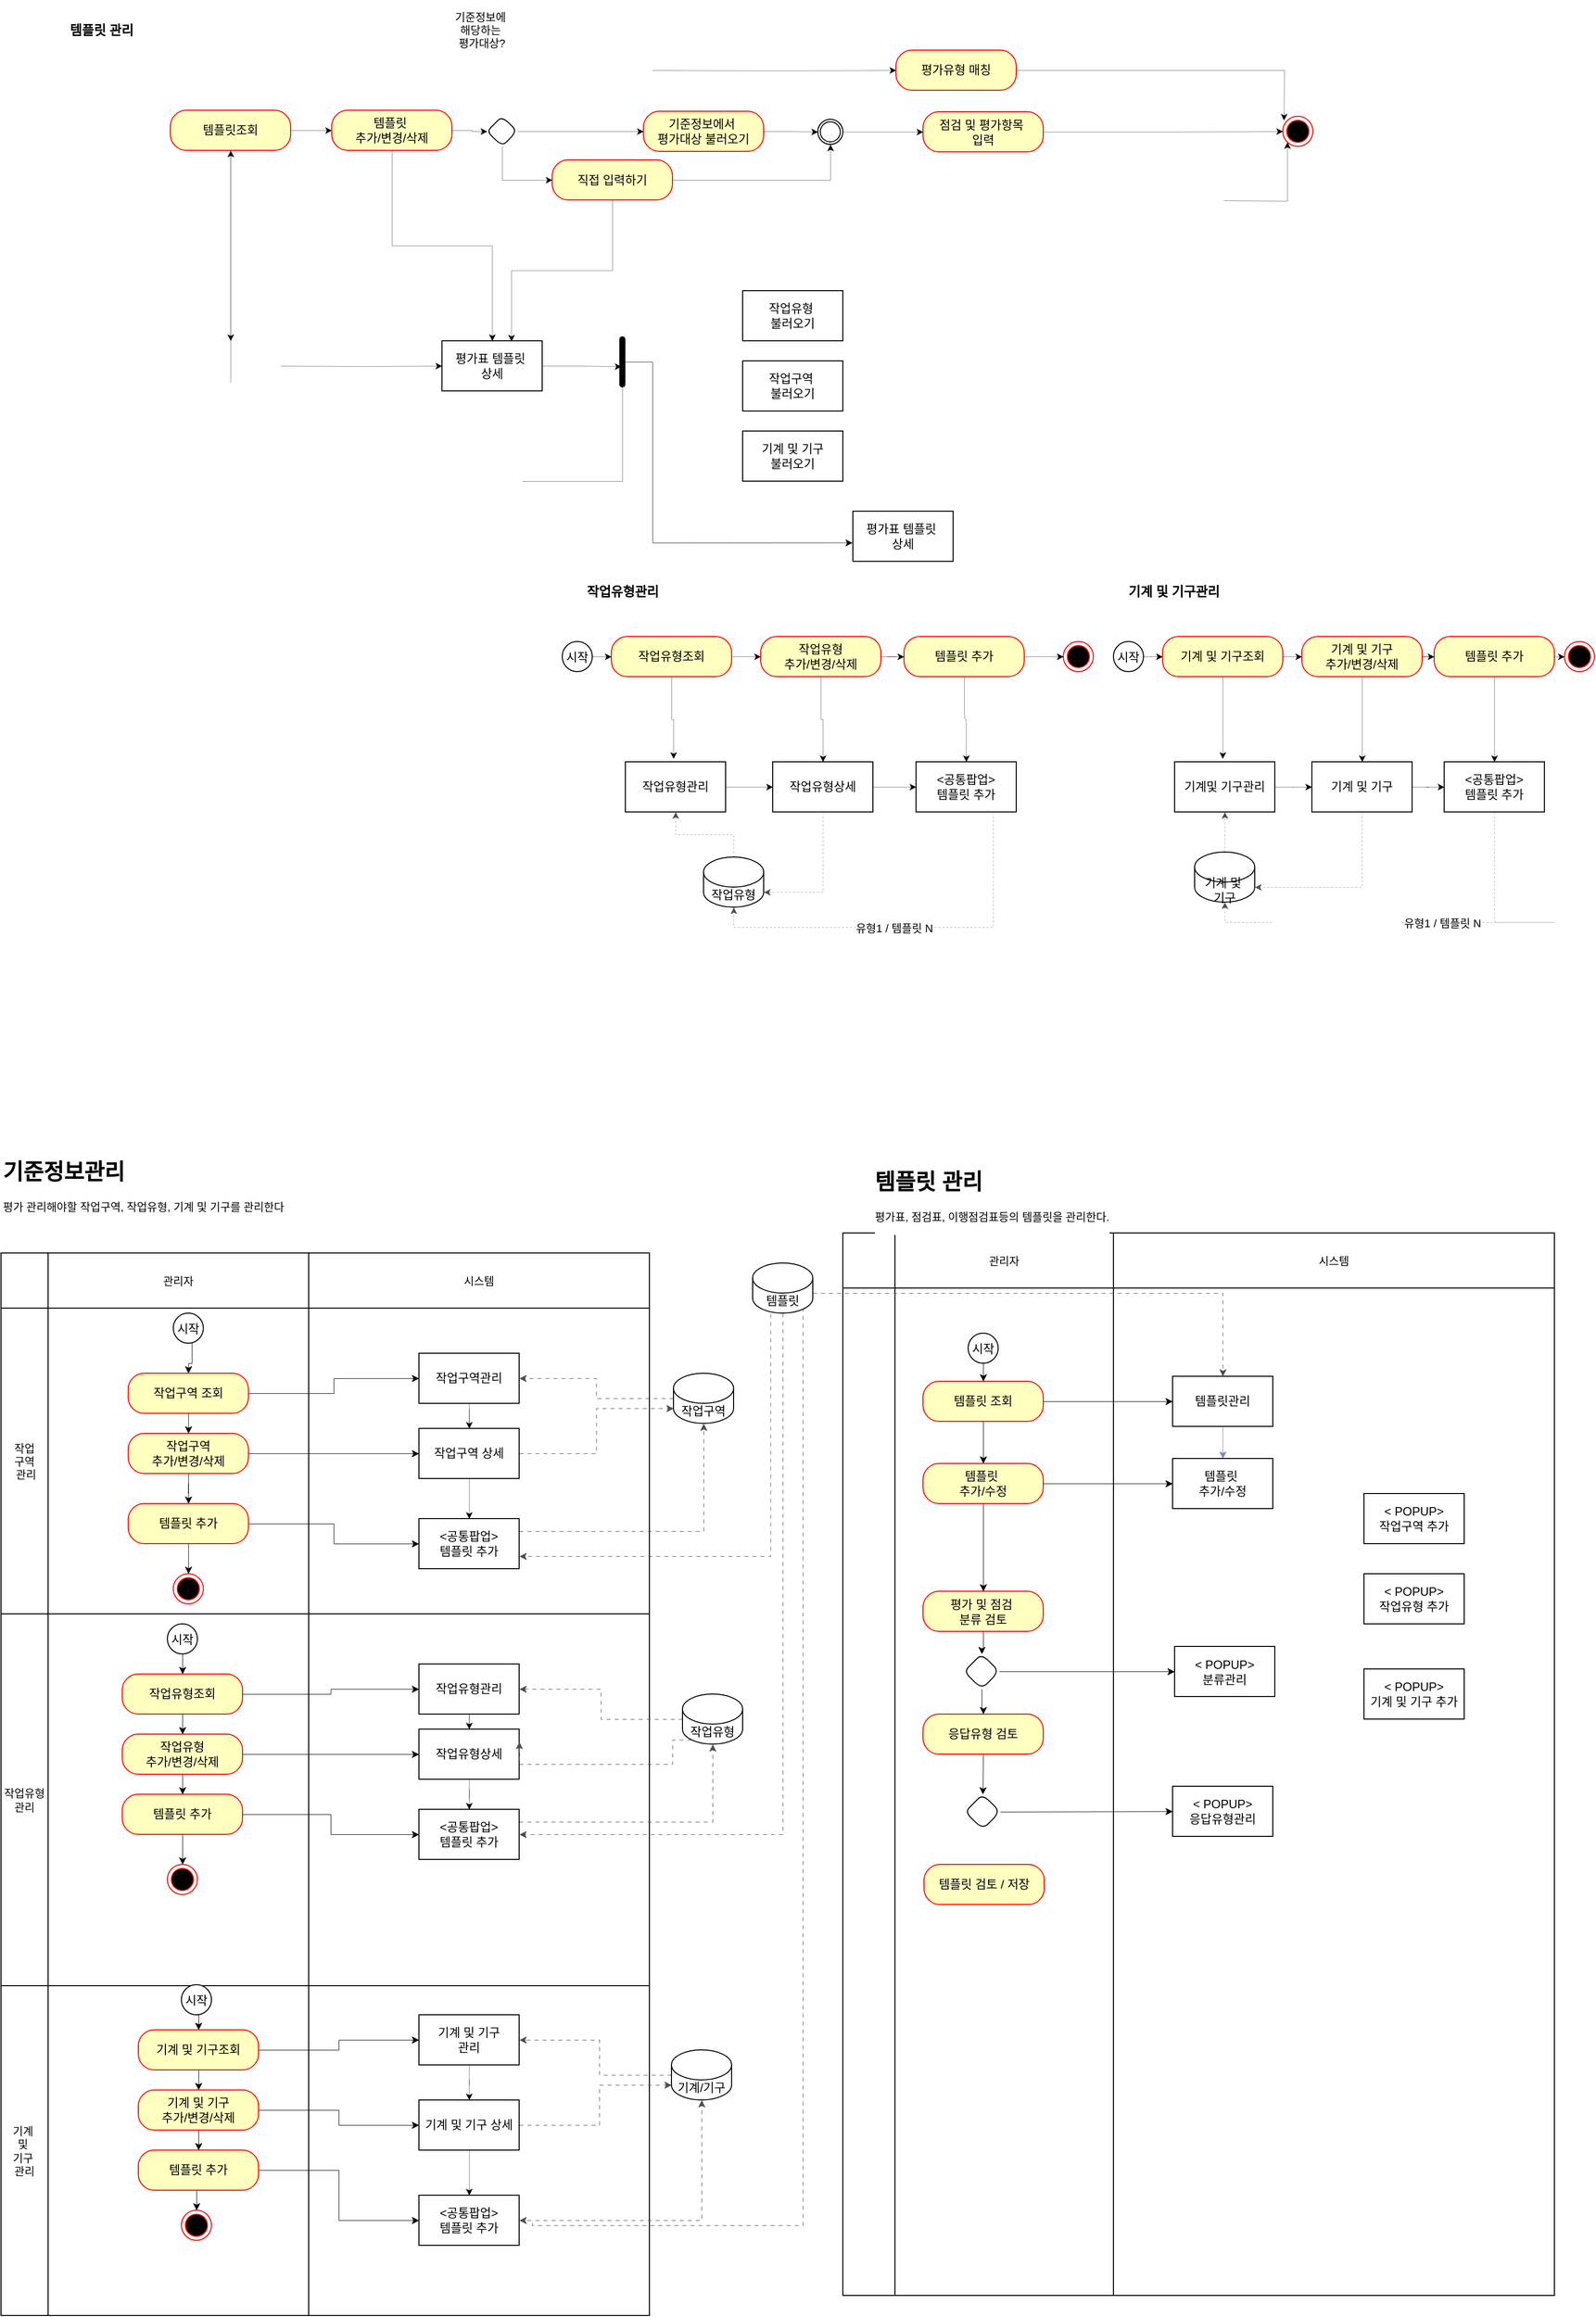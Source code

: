 <mxfile version="24.7.17">
  <diagram name="페이지-1" id="CJ-NocGQA8rgEOxYd6DQ">
    <mxGraphModel dx="1062" dy="553" grid="1" gridSize="10" guides="1" tooltips="1" connect="1" arrows="1" fold="1" page="1" pageScale="1" pageWidth="1600" pageHeight="1200" math="0" shadow="0">
      <root>
        <mxCell id="0" />
        <mxCell id="1" parent="0" />
        <mxCell id="5AXodJkmoe9g33mTO3XX-300" value="" style="shape=table;startSize=0;container=1;collapsible=0;childLayout=tableLayout;rounded=1;fontFamily=Helvetica;fontSize=11;fontColor=default;labelBackgroundColor=default;" vertex="1" parent="1">
          <mxGeometry x="850" y="1290" width="710" height="1060" as="geometry" />
        </mxCell>
        <mxCell id="5AXodJkmoe9g33mTO3XX-301" value="" style="shape=tableRow;horizontal=0;startSize=0;swimlaneHead=0;swimlaneBody=0;strokeColor=inherit;top=0;left=0;bottom=0;right=0;collapsible=0;dropTarget=0;fillColor=none;points=[[0,0.5],[1,0.5]];portConstraint=eastwest;rounded=1;fontFamily=Helvetica;fontSize=11;fontColor=default;labelBackgroundColor=default;" vertex="1" parent="5AXodJkmoe9g33mTO3XX-300">
          <mxGeometry width="710" height="55" as="geometry" />
        </mxCell>
        <mxCell id="5AXodJkmoe9g33mTO3XX-302" value="" style="shape=partialRectangle;html=1;whiteSpace=wrap;connectable=0;strokeColor=inherit;overflow=hidden;fillColor=none;top=0;left=0;bottom=0;right=0;pointerEvents=1;rounded=1;fontFamily=Helvetica;fontSize=11;fontColor=default;labelBackgroundColor=default;" vertex="1" parent="5AXodJkmoe9g33mTO3XX-301">
          <mxGeometry width="52" height="55" as="geometry">
            <mxRectangle width="52" height="55" as="alternateBounds" />
          </mxGeometry>
        </mxCell>
        <mxCell id="5AXodJkmoe9g33mTO3XX-303" value="관리자" style="shape=partialRectangle;html=1;whiteSpace=wrap;connectable=0;strokeColor=inherit;overflow=hidden;fillColor=none;top=0;left=0;bottom=0;right=0;pointerEvents=1;rounded=1;fontFamily=Helvetica;fontSize=11;fontColor=default;labelBackgroundColor=default;" vertex="1" parent="5AXodJkmoe9g33mTO3XX-301">
          <mxGeometry x="52" width="218" height="55" as="geometry">
            <mxRectangle width="218" height="55" as="alternateBounds" />
          </mxGeometry>
        </mxCell>
        <mxCell id="5AXodJkmoe9g33mTO3XX-304" value="시스템" style="shape=partialRectangle;html=1;whiteSpace=wrap;connectable=0;strokeColor=inherit;overflow=hidden;fillColor=none;top=0;left=0;bottom=0;right=0;pointerEvents=1;rounded=1;fontFamily=Helvetica;fontSize=11;fontColor=default;labelBackgroundColor=default;" vertex="1" parent="5AXodJkmoe9g33mTO3XX-301">
          <mxGeometry x="270" width="440" height="55" as="geometry">
            <mxRectangle width="440" height="55" as="alternateBounds" />
          </mxGeometry>
        </mxCell>
        <mxCell id="5AXodJkmoe9g33mTO3XX-305" value="" style="shape=tableRow;horizontal=0;startSize=0;swimlaneHead=0;swimlaneBody=0;strokeColor=inherit;top=0;left=0;bottom=0;right=0;collapsible=0;dropTarget=0;fillColor=none;points=[[0,0.5],[1,0.5]];portConstraint=eastwest;rounded=1;fontFamily=Helvetica;fontSize=11;fontColor=default;labelBackgroundColor=default;" vertex="1" parent="5AXodJkmoe9g33mTO3XX-300">
          <mxGeometry y="55" width="710" height="1005" as="geometry" />
        </mxCell>
        <mxCell id="5AXodJkmoe9g33mTO3XX-306" value="" style="shape=partialRectangle;html=1;whiteSpace=wrap;connectable=0;strokeColor=inherit;overflow=hidden;fillColor=none;top=0;left=0;bottom=0;right=0;pointerEvents=1;rounded=1;fontFamily=Helvetica;fontSize=11;fontColor=default;labelBackgroundColor=default;" vertex="1" parent="5AXodJkmoe9g33mTO3XX-305">
          <mxGeometry width="52" height="1005" as="geometry">
            <mxRectangle width="52" height="1005" as="alternateBounds" />
          </mxGeometry>
        </mxCell>
        <mxCell id="5AXodJkmoe9g33mTO3XX-307" value="" style="shape=partialRectangle;html=1;whiteSpace=wrap;connectable=0;strokeColor=inherit;overflow=hidden;fillColor=none;top=0;left=0;bottom=0;right=0;pointerEvents=1;rounded=1;fontFamily=Helvetica;fontSize=11;fontColor=default;labelBackgroundColor=default;" vertex="1" parent="5AXodJkmoe9g33mTO3XX-305">
          <mxGeometry x="52" width="218" height="1005" as="geometry">
            <mxRectangle width="218" height="1005" as="alternateBounds" />
          </mxGeometry>
        </mxCell>
        <mxCell id="5AXodJkmoe9g33mTO3XX-308" value="" style="shape=partialRectangle;html=1;whiteSpace=wrap;connectable=0;strokeColor=inherit;overflow=hidden;fillColor=none;top=0;left=0;bottom=0;right=0;pointerEvents=1;rounded=1;fontFamily=Helvetica;fontSize=11;fontColor=default;labelBackgroundColor=default;" vertex="1" parent="5AXodJkmoe9g33mTO3XX-305">
          <mxGeometry x="270" width="440" height="1005" as="geometry">
            <mxRectangle width="440" height="1005" as="alternateBounds" />
          </mxGeometry>
        </mxCell>
        <mxCell id="5AXodJkmoe9g33mTO3XX-252" value="" style="shape=table;startSize=0;container=1;collapsible=0;childLayout=tableLayout;rounded=1;fontFamily=Helvetica;fontSize=11;fontColor=default;labelBackgroundColor=default;" vertex="1" parent="1">
          <mxGeometry x="10" y="1310" width="647" height="1060" as="geometry" />
        </mxCell>
        <mxCell id="5AXodJkmoe9g33mTO3XX-253" value="" style="shape=tableRow;horizontal=0;startSize=0;swimlaneHead=0;swimlaneBody=0;strokeColor=inherit;top=0;left=0;bottom=0;right=0;collapsible=0;dropTarget=0;fillColor=none;points=[[0,0.5],[1,0.5]];portConstraint=eastwest;rounded=1;fontFamily=Helvetica;fontSize=11;fontColor=default;labelBackgroundColor=default;" vertex="1" parent="5AXodJkmoe9g33mTO3XX-252">
          <mxGeometry width="647" height="55" as="geometry" />
        </mxCell>
        <mxCell id="5AXodJkmoe9g33mTO3XX-254" value="" style="shape=partialRectangle;html=1;whiteSpace=wrap;connectable=0;strokeColor=inherit;overflow=hidden;fillColor=none;top=0;left=0;bottom=0;right=0;pointerEvents=1;rounded=1;fontFamily=Helvetica;fontSize=11;fontColor=default;labelBackgroundColor=default;" vertex="1" parent="5AXodJkmoe9g33mTO3XX-253">
          <mxGeometry width="47" height="55" as="geometry">
            <mxRectangle width="47" height="55" as="alternateBounds" />
          </mxGeometry>
        </mxCell>
        <mxCell id="5AXodJkmoe9g33mTO3XX-255" value="관리자" style="shape=partialRectangle;html=1;whiteSpace=wrap;connectable=0;strokeColor=inherit;overflow=hidden;fillColor=none;top=0;left=0;bottom=0;right=0;pointerEvents=1;rounded=1;fontFamily=Helvetica;fontSize=11;fontColor=default;labelBackgroundColor=default;" vertex="1" parent="5AXodJkmoe9g33mTO3XX-253">
          <mxGeometry x="47" width="260" height="55" as="geometry">
            <mxRectangle width="260" height="55" as="alternateBounds" />
          </mxGeometry>
        </mxCell>
        <mxCell id="5AXodJkmoe9g33mTO3XX-256" value="시스템" style="shape=partialRectangle;html=1;whiteSpace=wrap;connectable=0;strokeColor=inherit;overflow=hidden;fillColor=none;top=0;left=0;bottom=0;right=0;pointerEvents=1;rounded=1;fontFamily=Helvetica;fontSize=11;fontColor=default;labelBackgroundColor=default;" vertex="1" parent="5AXodJkmoe9g33mTO3XX-253">
          <mxGeometry x="307" width="340" height="55" as="geometry">
            <mxRectangle width="340" height="55" as="alternateBounds" />
          </mxGeometry>
        </mxCell>
        <mxCell id="5AXodJkmoe9g33mTO3XX-257" value="" style="shape=tableRow;horizontal=0;startSize=0;swimlaneHead=0;swimlaneBody=0;strokeColor=inherit;top=0;left=0;bottom=0;right=0;collapsible=0;dropTarget=0;fillColor=none;points=[[0,0.5],[1,0.5]];portConstraint=eastwest;rounded=1;fontFamily=Helvetica;fontSize=11;fontColor=default;labelBackgroundColor=default;" vertex="1" parent="5AXodJkmoe9g33mTO3XX-252">
          <mxGeometry y="55" width="647" height="305" as="geometry" />
        </mxCell>
        <mxCell id="5AXodJkmoe9g33mTO3XX-258" value="작업&lt;div&gt;구역&lt;/div&gt;&lt;div&gt;&amp;nbsp;관리&lt;/div&gt;" style="shape=partialRectangle;html=1;whiteSpace=wrap;connectable=0;strokeColor=inherit;overflow=hidden;fillColor=none;top=0;left=0;bottom=0;right=0;pointerEvents=1;rounded=1;fontFamily=Helvetica;fontSize=11;fontColor=default;labelBackgroundColor=default;" vertex="1" parent="5AXodJkmoe9g33mTO3XX-257">
          <mxGeometry width="47" height="305" as="geometry">
            <mxRectangle width="47" height="305" as="alternateBounds" />
          </mxGeometry>
        </mxCell>
        <mxCell id="5AXodJkmoe9g33mTO3XX-259" value="" style="shape=partialRectangle;html=1;whiteSpace=wrap;connectable=0;strokeColor=inherit;overflow=hidden;fillColor=none;top=0;left=0;bottom=0;right=0;pointerEvents=1;rounded=1;fontFamily=Helvetica;fontSize=11;fontColor=default;labelBackgroundColor=default;" vertex="1" parent="5AXodJkmoe9g33mTO3XX-257">
          <mxGeometry x="47" width="260" height="305" as="geometry">
            <mxRectangle width="260" height="305" as="alternateBounds" />
          </mxGeometry>
        </mxCell>
        <mxCell id="5AXodJkmoe9g33mTO3XX-260" value="" style="shape=partialRectangle;html=1;whiteSpace=wrap;connectable=0;strokeColor=inherit;overflow=hidden;fillColor=none;top=0;left=0;bottom=0;right=0;pointerEvents=1;rounded=1;fontFamily=Helvetica;fontSize=11;fontColor=default;labelBackgroundColor=default;" vertex="1" parent="5AXodJkmoe9g33mTO3XX-257">
          <mxGeometry x="307" width="340" height="305" as="geometry">
            <mxRectangle width="340" height="305" as="alternateBounds" />
          </mxGeometry>
        </mxCell>
        <mxCell id="5AXodJkmoe9g33mTO3XX-261" value="" style="shape=tableRow;horizontal=0;startSize=0;swimlaneHead=0;swimlaneBody=0;strokeColor=inherit;top=0;left=0;bottom=0;right=0;collapsible=0;dropTarget=0;fillColor=none;points=[[0,0.5],[1,0.5]];portConstraint=eastwest;rounded=1;fontFamily=Helvetica;fontSize=11;fontColor=default;labelBackgroundColor=default;" vertex="1" parent="5AXodJkmoe9g33mTO3XX-252">
          <mxGeometry y="360" width="647" height="371" as="geometry" />
        </mxCell>
        <mxCell id="5AXodJkmoe9g33mTO3XX-262" value="작업유형&lt;div&gt;관리&lt;/div&gt;" style="shape=partialRectangle;html=1;whiteSpace=wrap;connectable=0;strokeColor=inherit;overflow=hidden;fillColor=none;top=0;left=0;bottom=0;right=0;pointerEvents=1;rounded=1;fontFamily=Helvetica;fontSize=11;fontColor=default;labelBackgroundColor=default;" vertex="1" parent="5AXodJkmoe9g33mTO3XX-261">
          <mxGeometry width="47" height="371" as="geometry">
            <mxRectangle width="47" height="371" as="alternateBounds" />
          </mxGeometry>
        </mxCell>
        <mxCell id="5AXodJkmoe9g33mTO3XX-263" value="" style="shape=partialRectangle;html=1;whiteSpace=wrap;connectable=0;strokeColor=inherit;overflow=hidden;fillColor=none;top=0;left=0;bottom=0;right=0;pointerEvents=1;rounded=1;fontFamily=Helvetica;fontSize=11;fontColor=default;labelBackgroundColor=default;" vertex="1" parent="5AXodJkmoe9g33mTO3XX-261">
          <mxGeometry x="47" width="260" height="371" as="geometry">
            <mxRectangle width="260" height="371" as="alternateBounds" />
          </mxGeometry>
        </mxCell>
        <mxCell id="5AXodJkmoe9g33mTO3XX-264" value="" style="shape=partialRectangle;html=1;whiteSpace=wrap;connectable=0;strokeColor=inherit;overflow=hidden;fillColor=none;top=0;left=0;bottom=0;right=0;pointerEvents=1;rounded=1;fontFamily=Helvetica;fontSize=11;fontColor=default;labelBackgroundColor=default;" vertex="1" parent="5AXodJkmoe9g33mTO3XX-261">
          <mxGeometry x="307" width="340" height="371" as="geometry">
            <mxRectangle width="340" height="371" as="alternateBounds" />
          </mxGeometry>
        </mxCell>
        <mxCell id="5AXodJkmoe9g33mTO3XX-265" style="shape=tableRow;horizontal=0;startSize=0;swimlaneHead=0;swimlaneBody=0;strokeColor=inherit;top=0;left=0;bottom=0;right=0;collapsible=0;dropTarget=0;fillColor=none;points=[[0,0.5],[1,0.5]];portConstraint=eastwest;rounded=1;fontFamily=Helvetica;fontSize=11;fontColor=default;labelBackgroundColor=default;" vertex="1" parent="5AXodJkmoe9g33mTO3XX-252">
          <mxGeometry y="731" width="647" height="329" as="geometry" />
        </mxCell>
        <mxCell id="5AXodJkmoe9g33mTO3XX-266" value="기계&amp;nbsp;&lt;div&gt;및&amp;nbsp;&lt;/div&gt;&lt;div&gt;기구&amp;nbsp;&lt;div&gt;관리&lt;/div&gt;&lt;/div&gt;" style="shape=partialRectangle;html=1;whiteSpace=wrap;connectable=0;strokeColor=inherit;overflow=hidden;fillColor=none;top=0;left=0;bottom=0;right=0;pointerEvents=1;rounded=1;fontFamily=Helvetica;fontSize=11;fontColor=default;labelBackgroundColor=default;" vertex="1" parent="5AXodJkmoe9g33mTO3XX-265">
          <mxGeometry width="47" height="329" as="geometry">
            <mxRectangle width="47" height="329" as="alternateBounds" />
          </mxGeometry>
        </mxCell>
        <mxCell id="5AXodJkmoe9g33mTO3XX-267" style="shape=partialRectangle;html=1;whiteSpace=wrap;connectable=0;strokeColor=inherit;overflow=hidden;fillColor=none;top=0;left=0;bottom=0;right=0;pointerEvents=1;rounded=1;fontFamily=Helvetica;fontSize=11;fontColor=default;labelBackgroundColor=default;" vertex="1" parent="5AXodJkmoe9g33mTO3XX-265">
          <mxGeometry x="47" width="260" height="329" as="geometry">
            <mxRectangle width="260" height="329" as="alternateBounds" />
          </mxGeometry>
        </mxCell>
        <mxCell id="5AXodJkmoe9g33mTO3XX-268" style="shape=partialRectangle;html=1;whiteSpace=wrap;connectable=0;strokeColor=inherit;overflow=hidden;fillColor=none;top=0;left=0;bottom=0;right=0;pointerEvents=1;rounded=1;fontFamily=Helvetica;fontSize=11;fontColor=default;labelBackgroundColor=default;" vertex="1" parent="5AXodJkmoe9g33mTO3XX-265">
          <mxGeometry x="307" width="340" height="329" as="geometry">
            <mxRectangle width="340" height="329" as="alternateBounds" />
          </mxGeometry>
        </mxCell>
        <mxCell id="5AXodJkmoe9g33mTO3XX-94" value="" style="ellipse;html=1;shape=endState;fillColor=#000000;strokeColor=#ff0000;" vertex="1" parent="1">
          <mxGeometry x="1070" y="700" width="30" height="30" as="geometry" />
        </mxCell>
        <mxCell id="5AXodJkmoe9g33mTO3XX-95" style="edgeStyle=orthogonalEdgeStyle;rounded=0;orthogonalLoop=1;jettySize=auto;html=1;exitX=1;exitY=0.5;exitDx=0;exitDy=0;entryX=0;entryY=0.5;entryDx=0;entryDy=0;strokeWidth=0.25;" edge="1" source="5AXodJkmoe9g33mTO3XX-96" target="5AXodJkmoe9g33mTO3XX-98" parent="1">
          <mxGeometry relative="1" as="geometry" />
        </mxCell>
        <mxCell id="5AXodJkmoe9g33mTO3XX-96" value="시작" style="ellipse;" vertex="1" parent="1">
          <mxGeometry x="570" y="700" width="30" height="30" as="geometry" />
        </mxCell>
        <mxCell id="5AXodJkmoe9g33mTO3XX-97" style="edgeStyle=orthogonalEdgeStyle;rounded=0;orthogonalLoop=1;jettySize=auto;html=1;exitX=1;exitY=0.5;exitDx=0;exitDy=0;entryX=0;entryY=0.5;entryDx=0;entryDy=0;strokeWidth=0.25;" edge="1" source="5AXodJkmoe9g33mTO3XX-98" target="5AXodJkmoe9g33mTO3XX-103" parent="1">
          <mxGeometry relative="1" as="geometry" />
        </mxCell>
        <mxCell id="5AXodJkmoe9g33mTO3XX-98" value="작업유형조회" style="rounded=1;whiteSpace=wrap;html=1;arcSize=40;fontColor=#000000;fillColor=#ffffc0;strokeColor=#ff0000;" vertex="1" parent="1">
          <mxGeometry x="619" y="695" width="120" height="40" as="geometry" />
        </mxCell>
        <mxCell id="5AXodJkmoe9g33mTO3XX-99" style="edgeStyle=orthogonalEdgeStyle;shape=connector;rounded=1;orthogonalLoop=1;jettySize=auto;html=1;entryX=0;entryY=0.5;entryDx=0;entryDy=0;strokeColor=default;strokeWidth=0.25;align=center;verticalAlign=middle;fontFamily=Helvetica;fontSize=11;fontColor=default;labelBackgroundColor=default;endArrow=classic;" edge="1" source="5AXodJkmoe9g33mTO3XX-100" target="5AXodJkmoe9g33mTO3XX-111" parent="1">
          <mxGeometry relative="1" as="geometry" />
        </mxCell>
        <mxCell id="5AXodJkmoe9g33mTO3XX-100" value="작업유형관리" style="html=1;dashed=0;whiteSpace=wrap;" vertex="1" parent="1">
          <mxGeometry x="633" y="820" width="100" height="50" as="geometry" />
        </mxCell>
        <mxCell id="5AXodJkmoe9g33mTO3XX-101" style="edgeStyle=orthogonalEdgeStyle;rounded=0;orthogonalLoop=1;jettySize=auto;html=1;entryX=0.5;entryY=0;entryDx=0;entryDy=0;strokeWidth=0.25;" edge="1" source="5AXodJkmoe9g33mTO3XX-103" target="5AXodJkmoe9g33mTO3XX-111" parent="1">
          <mxGeometry relative="1" as="geometry" />
        </mxCell>
        <mxCell id="5AXodJkmoe9g33mTO3XX-102" style="edgeStyle=orthogonalEdgeStyle;rounded=1;orthogonalLoop=1;jettySize=auto;html=1;entryX=0;entryY=0.5;entryDx=0;entryDy=0;strokeWidth=0.25;" edge="1" source="5AXodJkmoe9g33mTO3XX-103" target="5AXodJkmoe9g33mTO3XX-106" parent="1">
          <mxGeometry relative="1" as="geometry" />
        </mxCell>
        <mxCell id="5AXodJkmoe9g33mTO3XX-103" value="&lt;div&gt;작업유형&lt;/div&gt;&lt;div&gt;추가/변경/삭제&lt;/div&gt;" style="rounded=1;whiteSpace=wrap;html=1;arcSize=40;fontColor=#000000;fillColor=#ffffc0;strokeColor=#ff0000;" vertex="1" parent="1">
          <mxGeometry x="768" y="695" width="120" height="40" as="geometry" />
        </mxCell>
        <mxCell id="5AXodJkmoe9g33mTO3XX-104" style="edgeStyle=orthogonalEdgeStyle;shape=connector;rounded=1;orthogonalLoop=1;jettySize=auto;html=1;entryX=0.5;entryY=0;entryDx=0;entryDy=0;strokeColor=default;align=center;verticalAlign=middle;fontFamily=Helvetica;fontSize=11;fontColor=default;labelBackgroundColor=default;endArrow=classic;strokeWidth=0.25;" edge="1" source="5AXodJkmoe9g33mTO3XX-106" target="5AXodJkmoe9g33mTO3XX-113" parent="1">
          <mxGeometry relative="1" as="geometry" />
        </mxCell>
        <mxCell id="5AXodJkmoe9g33mTO3XX-105" style="edgeStyle=orthogonalEdgeStyle;shape=connector;curved=0;rounded=0;orthogonalLoop=1;jettySize=auto;html=1;exitX=1;exitY=0.5;exitDx=0;exitDy=0;entryX=0;entryY=0.5;entryDx=0;entryDy=0;strokeColor=default;strokeWidth=0.25;align=center;verticalAlign=middle;fontFamily=Helvetica;fontSize=11;fontColor=default;labelBackgroundColor=default;endArrow=classic;" edge="1" source="5AXodJkmoe9g33mTO3XX-106" target="5AXodJkmoe9g33mTO3XX-94" parent="1">
          <mxGeometry relative="1" as="geometry" />
        </mxCell>
        <mxCell id="5AXodJkmoe9g33mTO3XX-106" value="템플릿 추가" style="rounded=1;whiteSpace=wrap;html=1;arcSize=40;fontColor=#000000;fillColor=#ffffc0;strokeColor=#ff0000;" vertex="1" parent="1">
          <mxGeometry x="911" y="695" width="120" height="40" as="geometry" />
        </mxCell>
        <mxCell id="5AXodJkmoe9g33mTO3XX-107" style="edgeStyle=orthogonalEdgeStyle;rounded=0;orthogonalLoop=1;jettySize=auto;html=1;entryX=0.5;entryY=1;entryDx=0;entryDy=0;dashed=1;dashPattern=8 8;strokeColor=#4D4D4D;align=center;verticalAlign=middle;fontFamily=Helvetica;fontSize=11;fontColor=default;labelBackgroundColor=default;endArrow=classic;strokeWidth=0.25;" edge="1" source="5AXodJkmoe9g33mTO3XX-108" target="5AXodJkmoe9g33mTO3XX-100" parent="1">
          <mxGeometry relative="1" as="geometry" />
        </mxCell>
        <mxCell id="5AXodJkmoe9g33mTO3XX-108" value="작업유형" style="shape=cylinder3;whiteSpace=wrap;html=1;boundedLbl=1;backgroundOutline=1;size=15;" vertex="1" parent="1">
          <mxGeometry x="711" y="915" width="60" height="50" as="geometry" />
        </mxCell>
        <mxCell id="5AXodJkmoe9g33mTO3XX-109" style="edgeStyle=orthogonalEdgeStyle;rounded=0;orthogonalLoop=1;jettySize=auto;html=1;entryX=0.479;entryY=-0.063;entryDx=0;entryDy=0;entryPerimeter=0;strokeWidth=0.25;" edge="1" source="5AXodJkmoe9g33mTO3XX-98" target="5AXodJkmoe9g33mTO3XX-100" parent="1">
          <mxGeometry relative="1" as="geometry" />
        </mxCell>
        <mxCell id="5AXodJkmoe9g33mTO3XX-110" style="edgeStyle=orthogonalEdgeStyle;shape=connector;rounded=1;orthogonalLoop=1;jettySize=auto;html=1;entryX=0;entryY=0.5;entryDx=0;entryDy=0;strokeColor=default;strokeWidth=0.25;align=center;verticalAlign=middle;fontFamily=Helvetica;fontSize=11;fontColor=default;labelBackgroundColor=default;endArrow=classic;" edge="1" source="5AXodJkmoe9g33mTO3XX-111" target="5AXodJkmoe9g33mTO3XX-113" parent="1">
          <mxGeometry relative="1" as="geometry" />
        </mxCell>
        <mxCell id="5AXodJkmoe9g33mTO3XX-111" value="작업유형상세" style="html=1;dashed=0;whiteSpace=wrap;" vertex="1" parent="1">
          <mxGeometry x="780" y="820" width="100" height="50" as="geometry" />
        </mxCell>
        <mxCell id="5AXodJkmoe9g33mTO3XX-112" style="edgeStyle=orthogonalEdgeStyle;rounded=0;orthogonalLoop=1;jettySize=auto;html=1;entryX=1;entryY=1;entryDx=0;entryDy=-15;entryPerimeter=0;curved=0;exitX=0.5;exitY=1;exitDx=0;exitDy=0;dashed=1;dashPattern=8 8;strokeColor=#4D4D4D;align=center;verticalAlign=middle;fontFamily=Helvetica;fontSize=11;fontColor=default;labelBackgroundColor=default;endArrow=classic;strokeWidth=0.25;" edge="1" source="5AXodJkmoe9g33mTO3XX-111" target="5AXodJkmoe9g33mTO3XX-108" parent="1">
          <mxGeometry relative="1" as="geometry" />
        </mxCell>
        <mxCell id="5AXodJkmoe9g33mTO3XX-113" value="&lt;div&gt;&amp;lt;공통팝업&amp;gt;&lt;/div&gt;템플릿 추가" style="html=1;dashed=0;whiteSpace=wrap;" vertex="1" parent="1">
          <mxGeometry x="923" y="820" width="100" height="50" as="geometry" />
        </mxCell>
        <mxCell id="5AXodJkmoe9g33mTO3XX-116" style="edgeStyle=orthogonalEdgeStyle;shape=connector;curved=0;rounded=0;orthogonalLoop=1;jettySize=auto;html=1;entryX=0.5;entryY=1;entryDx=0;entryDy=0;entryPerimeter=0;strokeColor=#4D4D4D;strokeWidth=0.25;align=center;verticalAlign=middle;fontFamily=Helvetica;fontSize=11;fontColor=default;labelBackgroundColor=default;endArrow=classic;dashed=1;dashPattern=8 8;" edge="1" source="5AXodJkmoe9g33mTO3XX-113" target="5AXodJkmoe9g33mTO3XX-108" parent="1">
          <mxGeometry relative="1" as="geometry">
            <Array as="points">
              <mxPoint x="1000" y="985" />
              <mxPoint x="741" y="985" />
            </Array>
          </mxGeometry>
        </mxCell>
        <mxCell id="5AXodJkmoe9g33mTO3XX-118" value="유형1 / 템플릿 N" style="edgeLabel;html=1;align=center;verticalAlign=middle;resizable=0;points=[];rounded=1;fontFamily=Helvetica;fontSize=11;fontColor=default;labelBackgroundColor=default;" vertex="1" connectable="0" parent="5AXodJkmoe9g33mTO3XX-116">
          <mxGeometry x="0.089" y="1" relative="1" as="geometry">
            <mxPoint as="offset" />
          </mxGeometry>
        </mxCell>
        <mxCell id="5AXodJkmoe9g33mTO3XX-119" value="" style="ellipse;html=1;shape=endState;fillColor=#000000;strokeColor=#ff0000;" vertex="1" parent="1">
          <mxGeometry x="1570" y="700" width="30" height="30" as="geometry" />
        </mxCell>
        <mxCell id="5AXodJkmoe9g33mTO3XX-120" style="edgeStyle=orthogonalEdgeStyle;rounded=0;orthogonalLoop=1;jettySize=auto;html=1;exitX=1;exitY=0.5;exitDx=0;exitDy=0;entryX=0;entryY=0.5;entryDx=0;entryDy=0;strokeWidth=0.25;" edge="1" source="5AXodJkmoe9g33mTO3XX-121" target="5AXodJkmoe9g33mTO3XX-123" parent="1">
          <mxGeometry relative="1" as="geometry" />
        </mxCell>
        <mxCell id="5AXodJkmoe9g33mTO3XX-121" value="시작" style="ellipse;" vertex="1" parent="1">
          <mxGeometry x="1120" y="700" width="30" height="30" as="geometry" />
        </mxCell>
        <mxCell id="5AXodJkmoe9g33mTO3XX-122" style="edgeStyle=orthogonalEdgeStyle;rounded=0;orthogonalLoop=1;jettySize=auto;html=1;exitX=1;exitY=0.5;exitDx=0;exitDy=0;entryX=0;entryY=0.5;entryDx=0;entryDy=0;strokeWidth=0.25;" edge="1" source="5AXodJkmoe9g33mTO3XX-123" target="5AXodJkmoe9g33mTO3XX-128" parent="1">
          <mxGeometry relative="1" as="geometry" />
        </mxCell>
        <mxCell id="5AXodJkmoe9g33mTO3XX-123" value="기계 및 기구조회" style="rounded=1;whiteSpace=wrap;html=1;arcSize=40;fontColor=#000000;fillColor=#ffffc0;strokeColor=#ff0000;" vertex="1" parent="1">
          <mxGeometry x="1169" y="695" width="120" height="40" as="geometry" />
        </mxCell>
        <mxCell id="5AXodJkmoe9g33mTO3XX-124" style="edgeStyle=orthogonalEdgeStyle;shape=connector;rounded=1;orthogonalLoop=1;jettySize=auto;html=1;entryX=0;entryY=0.5;entryDx=0;entryDy=0;strokeColor=default;strokeWidth=0.25;align=center;verticalAlign=middle;fontFamily=Helvetica;fontSize=11;fontColor=default;labelBackgroundColor=default;endArrow=classic;" edge="1" source="5AXodJkmoe9g33mTO3XX-125" target="5AXodJkmoe9g33mTO3XX-136" parent="1">
          <mxGeometry relative="1" as="geometry" />
        </mxCell>
        <mxCell id="5AXodJkmoe9g33mTO3XX-125" value="기계및 기구관리" style="html=1;dashed=0;whiteSpace=wrap;" vertex="1" parent="1">
          <mxGeometry x="1181" y="820" width="100" height="50" as="geometry" />
        </mxCell>
        <mxCell id="5AXodJkmoe9g33mTO3XX-126" style="edgeStyle=orthogonalEdgeStyle;rounded=0;orthogonalLoop=1;jettySize=auto;html=1;entryX=0.5;entryY=0;entryDx=0;entryDy=0;strokeWidth=0.25;" edge="1" source="5AXodJkmoe9g33mTO3XX-128" target="5AXodJkmoe9g33mTO3XX-136" parent="1">
          <mxGeometry relative="1" as="geometry" />
        </mxCell>
        <mxCell id="5AXodJkmoe9g33mTO3XX-127" style="edgeStyle=orthogonalEdgeStyle;rounded=1;orthogonalLoop=1;jettySize=auto;html=1;entryX=0;entryY=0.5;entryDx=0;entryDy=0;strokeWidth=0.25;" edge="1" source="5AXodJkmoe9g33mTO3XX-128" target="5AXodJkmoe9g33mTO3XX-131" parent="1">
          <mxGeometry relative="1" as="geometry" />
        </mxCell>
        <mxCell id="5AXodJkmoe9g33mTO3XX-128" value="&lt;div&gt;기계 및 기구&lt;/div&gt;&lt;div&gt;추가/변경/삭제&lt;/div&gt;" style="rounded=1;whiteSpace=wrap;html=1;arcSize=40;fontColor=#000000;fillColor=#ffffc0;strokeColor=#ff0000;" vertex="1" parent="1">
          <mxGeometry x="1308" y="695" width="120" height="40" as="geometry" />
        </mxCell>
        <mxCell id="5AXodJkmoe9g33mTO3XX-129" style="edgeStyle=orthogonalEdgeStyle;shape=connector;rounded=1;orthogonalLoop=1;jettySize=auto;html=1;entryX=0.5;entryY=0;entryDx=0;entryDy=0;strokeColor=default;align=center;verticalAlign=middle;fontFamily=Helvetica;fontSize=11;fontColor=default;labelBackgroundColor=default;endArrow=classic;strokeWidth=0.25;" edge="1" source="5AXodJkmoe9g33mTO3XX-131" target="5AXodJkmoe9g33mTO3XX-138" parent="1">
          <mxGeometry relative="1" as="geometry" />
        </mxCell>
        <mxCell id="5AXodJkmoe9g33mTO3XX-130" style="edgeStyle=orthogonalEdgeStyle;shape=connector;curved=0;rounded=0;orthogonalLoop=1;jettySize=auto;html=1;exitX=1;exitY=0.5;exitDx=0;exitDy=0;entryX=0;entryY=0.5;entryDx=0;entryDy=0;strokeColor=default;strokeWidth=0.25;align=center;verticalAlign=middle;fontFamily=Helvetica;fontSize=11;fontColor=default;labelBackgroundColor=default;endArrow=classic;" edge="1" source="5AXodJkmoe9g33mTO3XX-131" target="5AXodJkmoe9g33mTO3XX-119" parent="1">
          <mxGeometry relative="1" as="geometry" />
        </mxCell>
        <mxCell id="5AXodJkmoe9g33mTO3XX-131" value="템플릿 추가" style="rounded=1;whiteSpace=wrap;html=1;arcSize=40;fontColor=#000000;fillColor=#ffffc0;strokeColor=#ff0000;" vertex="1" parent="1">
          <mxGeometry x="1440" y="695" width="120" height="40" as="geometry" />
        </mxCell>
        <mxCell id="5AXodJkmoe9g33mTO3XX-132" style="edgeStyle=orthogonalEdgeStyle;rounded=0;orthogonalLoop=1;jettySize=auto;html=1;entryX=0.5;entryY=1;entryDx=0;entryDy=0;dashed=1;dashPattern=8 8;strokeColor=#4D4D4D;align=center;verticalAlign=middle;fontFamily=Helvetica;fontSize=11;fontColor=default;labelBackgroundColor=default;endArrow=classic;strokeWidth=0.25;" edge="1" source="5AXodJkmoe9g33mTO3XX-133" target="5AXodJkmoe9g33mTO3XX-125" parent="1">
          <mxGeometry relative="1" as="geometry" />
        </mxCell>
        <mxCell id="5AXodJkmoe9g33mTO3XX-133" value="기계 및&amp;nbsp;&lt;div&gt;기구&lt;/div&gt;" style="shape=cylinder3;whiteSpace=wrap;html=1;boundedLbl=1;backgroundOutline=1;size=15;" vertex="1" parent="1">
          <mxGeometry x="1201" y="910" width="60" height="50" as="geometry" />
        </mxCell>
        <mxCell id="5AXodJkmoe9g33mTO3XX-134" style="edgeStyle=orthogonalEdgeStyle;rounded=0;orthogonalLoop=1;jettySize=auto;html=1;entryX=0.479;entryY=-0.063;entryDx=0;entryDy=0;entryPerimeter=0;strokeWidth=0.25;" edge="1" source="5AXodJkmoe9g33mTO3XX-123" target="5AXodJkmoe9g33mTO3XX-125" parent="1">
          <mxGeometry relative="1" as="geometry" />
        </mxCell>
        <mxCell id="5AXodJkmoe9g33mTO3XX-135" style="edgeStyle=orthogonalEdgeStyle;shape=connector;rounded=1;orthogonalLoop=1;jettySize=auto;html=1;entryX=0;entryY=0.5;entryDx=0;entryDy=0;strokeColor=default;strokeWidth=0.25;align=center;verticalAlign=middle;fontFamily=Helvetica;fontSize=11;fontColor=default;labelBackgroundColor=default;endArrow=classic;" edge="1" source="5AXodJkmoe9g33mTO3XX-136" target="5AXodJkmoe9g33mTO3XX-138" parent="1">
          <mxGeometry relative="1" as="geometry" />
        </mxCell>
        <mxCell id="5AXodJkmoe9g33mTO3XX-136" value="기계 및 기구" style="html=1;dashed=0;whiteSpace=wrap;" vertex="1" parent="1">
          <mxGeometry x="1318" y="820" width="100" height="50" as="geometry" />
        </mxCell>
        <mxCell id="5AXodJkmoe9g33mTO3XX-137" style="edgeStyle=orthogonalEdgeStyle;rounded=0;orthogonalLoop=1;jettySize=auto;html=1;entryX=1;entryY=1;entryDx=0;entryDy=-15;entryPerimeter=0;curved=0;exitX=0.5;exitY=1;exitDx=0;exitDy=0;dashed=1;dashPattern=8 8;strokeColor=#4D4D4D;align=center;verticalAlign=middle;fontFamily=Helvetica;fontSize=11;fontColor=default;labelBackgroundColor=default;endArrow=classic;strokeWidth=0.25;" edge="1" source="5AXodJkmoe9g33mTO3XX-136" target="5AXodJkmoe9g33mTO3XX-133" parent="1">
          <mxGeometry relative="1" as="geometry" />
        </mxCell>
        <mxCell id="5AXodJkmoe9g33mTO3XX-138" value="&lt;div&gt;&amp;lt;공통팝업&amp;gt;&lt;/div&gt;템플릿 추가" style="html=1;dashed=0;whiteSpace=wrap;" vertex="1" parent="1">
          <mxGeometry x="1450" y="820" width="100" height="50" as="geometry" />
        </mxCell>
        <mxCell id="5AXodJkmoe9g33mTO3XX-139" style="edgeStyle=orthogonalEdgeStyle;shape=connector;curved=0;rounded=0;orthogonalLoop=1;jettySize=auto;html=1;entryX=0.5;entryY=1;entryDx=0;entryDy=0;entryPerimeter=0;strokeColor=#4D4D4D;strokeWidth=0.25;align=center;verticalAlign=middle;fontFamily=Helvetica;fontSize=11;fontColor=default;labelBackgroundColor=default;endArrow=classic;dashed=1;dashPattern=8 8;" edge="1" source="5AXodJkmoe9g33mTO3XX-138" target="5AXodJkmoe9g33mTO3XX-133" parent="1">
          <mxGeometry relative="1" as="geometry">
            <Array as="points">
              <mxPoint x="1560" y="980" />
              <mxPoint x="1301" y="980" />
            </Array>
          </mxGeometry>
        </mxCell>
        <mxCell id="5AXodJkmoe9g33mTO3XX-140" value="유형1 / 템플릿 N" style="edgeLabel;html=1;align=center;verticalAlign=middle;resizable=0;points=[];rounded=1;fontFamily=Helvetica;fontSize=11;fontColor=default;labelBackgroundColor=default;" vertex="1" connectable="0" parent="5AXodJkmoe9g33mTO3XX-139">
          <mxGeometry x="0.089" y="1" relative="1" as="geometry">
            <mxPoint as="offset" />
          </mxGeometry>
        </mxCell>
        <mxCell id="5AXodJkmoe9g33mTO3XX-144" value="작업유형관리" style="text;strokeColor=none;fillColor=none;html=1;fontSize=13;fontStyle=1;verticalAlign=middle;align=center;fontFamily=Helvetica;fontColor=default;labelBackgroundColor=default;" vertex="1" parent="1">
          <mxGeometry x="580" y="630" width="100" height="40" as="geometry" />
        </mxCell>
        <mxCell id="5AXodJkmoe9g33mTO3XX-145" value="기계 및 기구관리" style="text;strokeColor=none;fillColor=none;html=1;fontSize=13;fontStyle=1;verticalAlign=middle;align=center;fontFamily=Helvetica;fontColor=default;labelBackgroundColor=default;" vertex="1" parent="1">
          <mxGeometry x="1130" y="630" width="100" height="40" as="geometry" />
        </mxCell>
        <mxCell id="5AXodJkmoe9g33mTO3XX-146" value="템플릿 관리" style="text;strokeColor=none;fillColor=none;html=1;fontSize=13;fontStyle=1;verticalAlign=middle;align=center;fontFamily=Helvetica;fontColor=default;labelBackgroundColor=default;" vertex="1" parent="1">
          <mxGeometry x="60" y="70" width="100" height="40" as="geometry" />
        </mxCell>
        <mxCell id="5AXodJkmoe9g33mTO3XX-164" style="edgeStyle=orthogonalEdgeStyle;shape=connector;curved=0;rounded=0;orthogonalLoop=1;jettySize=auto;html=1;exitX=1;exitY=0.5;exitDx=0;exitDy=0;strokeColor=default;strokeWidth=0.25;align=center;verticalAlign=middle;fontFamily=Helvetica;fontSize=11;fontColor=default;labelBackgroundColor=default;endArrow=classic;" edge="1" parent="1" target="5AXodJkmoe9g33mTO3XX-148">
          <mxGeometry relative="1" as="geometry">
            <mxPoint x="319.0" y="685.0" as="sourcePoint" />
          </mxGeometry>
        </mxCell>
        <mxCell id="5AXodJkmoe9g33mTO3XX-165" style="edgeStyle=orthogonalEdgeStyle;shape=connector;curved=0;rounded=0;orthogonalLoop=1;jettySize=auto;html=1;entryX=0;entryY=0.5;entryDx=0;entryDy=0;strokeColor=default;strokeWidth=0.25;align=center;verticalAlign=middle;fontFamily=Helvetica;fontSize=11;fontColor=default;labelBackgroundColor=default;endArrow=classic;" edge="1" parent="1" source="5AXodJkmoe9g33mTO3XX-148" target="5AXodJkmoe9g33mTO3XX-149">
          <mxGeometry relative="1" as="geometry" />
        </mxCell>
        <mxCell id="5AXodJkmoe9g33mTO3XX-180" style="edgeStyle=orthogonalEdgeStyle;shape=connector;curved=0;rounded=0;orthogonalLoop=1;jettySize=auto;html=1;strokeColor=default;strokeWidth=0.25;align=center;verticalAlign=middle;fontFamily=Helvetica;fontSize=11;fontColor=default;labelBackgroundColor=default;endArrow=classic;" edge="1" parent="1" source="5AXodJkmoe9g33mTO3XX-148">
          <mxGeometry relative="1" as="geometry">
            <mxPoint x="239" y="400" as="targetPoint" />
          </mxGeometry>
        </mxCell>
        <mxCell id="5AXodJkmoe9g33mTO3XX-148" value="템플릿조회" style="rounded=1;whiteSpace=wrap;html=1;arcSize=40;fontColor=#000000;fillColor=#ffffc0;strokeColor=#ff0000;" vertex="1" parent="1">
          <mxGeometry x="179" y="170" width="120" height="40" as="geometry" />
        </mxCell>
        <mxCell id="5AXodJkmoe9g33mTO3XX-149" value="템플릿&amp;nbsp;&lt;div&gt;추가/변경/삭제&lt;/div&gt;" style="rounded=1;whiteSpace=wrap;html=1;arcSize=40;fontColor=#000000;fillColor=#ffffc0;strokeColor=#ff0000;" vertex="1" parent="1">
          <mxGeometry x="340" y="170" width="120" height="40" as="geometry" />
        </mxCell>
        <mxCell id="5AXodJkmoe9g33mTO3XX-172" style="edgeStyle=orthogonalEdgeStyle;shape=connector;curved=0;rounded=0;orthogonalLoop=1;jettySize=auto;html=1;entryX=0;entryY=0.5;entryDx=0;entryDy=0;strokeColor=default;strokeWidth=0.25;align=center;verticalAlign=middle;fontFamily=Helvetica;fontSize=11;fontColor=default;labelBackgroundColor=default;endArrow=classic;" edge="1" parent="1" target="5AXodJkmoe9g33mTO3XX-153">
          <mxGeometry relative="1" as="geometry">
            <mxPoint x="660" y="130" as="sourcePoint" />
          </mxGeometry>
        </mxCell>
        <mxCell id="5AXodJkmoe9g33mTO3XX-184" style="edgeStyle=orthogonalEdgeStyle;shape=connector;curved=0;rounded=0;orthogonalLoop=1;jettySize=auto;html=1;strokeColor=default;strokeWidth=0.25;align=center;verticalAlign=middle;fontFamily=Helvetica;fontSize=11;fontColor=default;labelBackgroundColor=default;endArrow=classic;exitX=0.5;exitY=1;exitDx=0;exitDy=0;" edge="1" parent="1" source="5AXodJkmoe9g33mTO3XX-149" target="5AXodJkmoe9g33mTO3XX-181">
          <mxGeometry relative="1" as="geometry">
            <mxPoint x="600" y="150" as="sourcePoint" />
          </mxGeometry>
        </mxCell>
        <mxCell id="5AXodJkmoe9g33mTO3XX-176" style="edgeStyle=orthogonalEdgeStyle;shape=connector;curved=0;rounded=0;orthogonalLoop=1;jettySize=auto;html=1;strokeColor=default;strokeWidth=0.25;align=center;verticalAlign=middle;fontFamily=Helvetica;fontSize=11;fontColor=default;labelBackgroundColor=default;endArrow=classic;" edge="1" parent="1" source="5AXodJkmoe9g33mTO3XX-153">
          <mxGeometry relative="1" as="geometry">
            <mxPoint x="1290" y="180" as="targetPoint" />
          </mxGeometry>
        </mxCell>
        <mxCell id="5AXodJkmoe9g33mTO3XX-153" value="평가유형 매칭" style="rounded=1;whiteSpace=wrap;html=1;arcSize=40;fontColor=#000000;fillColor=#ffffc0;strokeColor=#ff0000;" vertex="1" parent="1">
          <mxGeometry x="903" y="110" width="120" height="40" as="geometry" />
        </mxCell>
        <mxCell id="5AXodJkmoe9g33mTO3XX-177" style="edgeStyle=orthogonalEdgeStyle;shape=connector;curved=0;rounded=0;orthogonalLoop=1;jettySize=auto;html=1;entryX=0;entryY=0.5;entryDx=0;entryDy=0;strokeColor=default;strokeWidth=0.25;align=center;verticalAlign=middle;fontFamily=Helvetica;fontSize=11;fontColor=default;labelBackgroundColor=default;endArrow=classic;" edge="1" parent="1" source="5AXodJkmoe9g33mTO3XX-160" target="5AXodJkmoe9g33mTO3XX-175">
          <mxGeometry relative="1" as="geometry" />
        </mxCell>
        <mxCell id="5AXodJkmoe9g33mTO3XX-160" value="점검 및 평가항목&amp;nbsp;&lt;div&gt;입력&lt;/div&gt;" style="rounded=1;whiteSpace=wrap;html=1;arcSize=40;fontColor=#000000;fillColor=#ffffc0;strokeColor=#ff0000;" vertex="1" parent="1">
          <mxGeometry x="930" y="171.5" width="120" height="40" as="geometry" />
        </mxCell>
        <mxCell id="5AXodJkmoe9g33mTO3XX-178" style="edgeStyle=orthogonalEdgeStyle;shape=connector;curved=0;rounded=0;orthogonalLoop=1;jettySize=auto;html=1;entryX=0;entryY=1;entryDx=0;entryDy=0;strokeColor=default;strokeWidth=0.25;align=center;verticalAlign=middle;fontFamily=Helvetica;fontSize=11;fontColor=default;labelBackgroundColor=default;endArrow=classic;" edge="1" parent="1" target="5AXodJkmoe9g33mTO3XX-175">
          <mxGeometry relative="1" as="geometry">
            <mxPoint x="1230" y="260" as="sourcePoint" />
          </mxGeometry>
        </mxCell>
        <mxCell id="5AXodJkmoe9g33mTO3XX-182" style="edgeStyle=orthogonalEdgeStyle;shape=connector;curved=0;rounded=0;orthogonalLoop=1;jettySize=auto;html=1;exitX=1;exitY=0.5;exitDx=0;exitDy=0;strokeColor=default;strokeWidth=0.25;align=center;verticalAlign=middle;fontFamily=Helvetica;fontSize=11;fontColor=default;labelBackgroundColor=default;endArrow=classic;entryX=0;entryY=0.5;entryDx=0;entryDy=0;" edge="1" parent="1" target="5AXodJkmoe9g33mTO3XX-181">
          <mxGeometry relative="1" as="geometry">
            <mxPoint x="289" y="425" as="sourcePoint" />
          </mxGeometry>
        </mxCell>
        <mxCell id="5AXodJkmoe9g33mTO3XX-171" style="edgeStyle=orthogonalEdgeStyle;shape=connector;curved=0;rounded=0;orthogonalLoop=1;jettySize=auto;html=1;entryX=0;entryY=0.5;entryDx=0;entryDy=0;strokeColor=default;strokeWidth=0.25;align=center;verticalAlign=middle;fontFamily=Helvetica;fontSize=11;fontColor=default;labelBackgroundColor=default;endArrow=classic;" edge="1" parent="1" source="5AXodJkmoe9g33mTO3XX-149" target="5AXodJkmoe9g33mTO3XX-188">
          <mxGeometry relative="1" as="geometry">
            <mxPoint x="478.585" y="192.24" as="targetPoint" />
          </mxGeometry>
        </mxCell>
        <mxCell id="5AXodJkmoe9g33mTO3XX-175" value="" style="ellipse;html=1;shape=endState;fillColor=#000000;strokeColor=#ff0000;" vertex="1" parent="1">
          <mxGeometry x="1289" y="176" width="30" height="30" as="geometry" />
        </mxCell>
        <mxCell id="5AXodJkmoe9g33mTO3XX-181" value="평가표 템플릿&amp;nbsp;&lt;div&gt;상세&lt;/div&gt;" style="html=1;dashed=0;whiteSpace=wrap;" vertex="1" parent="1">
          <mxGeometry x="450" y="400" width="100" height="50" as="geometry" />
        </mxCell>
        <mxCell id="5AXodJkmoe9g33mTO3XX-185" value="작업유형&amp;nbsp;&lt;div&gt;불러오기&lt;/div&gt;" style="html=1;dashed=0;whiteSpace=wrap;" vertex="1" parent="1">
          <mxGeometry x="750" y="350" width="100" height="50" as="geometry" />
        </mxCell>
        <mxCell id="5AXodJkmoe9g33mTO3XX-187" value="기준정보에서&amp;nbsp;&lt;div&gt;평가대상 불러오기&lt;/div&gt;" style="rounded=1;whiteSpace=wrap;html=1;arcSize=40;fontColor=#000000;fillColor=#ffffc0;strokeColor=#ff0000;" vertex="1" parent="1">
          <mxGeometry x="651" y="171" width="120" height="40" as="geometry" />
        </mxCell>
        <mxCell id="5AXodJkmoe9g33mTO3XX-189" style="edgeStyle=orthogonalEdgeStyle;shape=connector;curved=0;rounded=0;orthogonalLoop=1;jettySize=auto;html=1;entryX=0;entryY=0.5;entryDx=0;entryDy=0;strokeColor=default;strokeWidth=0.25;align=center;verticalAlign=middle;fontFamily=Helvetica;fontSize=11;fontColor=default;labelBackgroundColor=default;endArrow=classic;" edge="1" parent="1" source="5AXodJkmoe9g33mTO3XX-188" target="5AXodJkmoe9g33mTO3XX-187">
          <mxGeometry relative="1" as="geometry" />
        </mxCell>
        <mxCell id="5AXodJkmoe9g33mTO3XX-191" style="edgeStyle=orthogonalEdgeStyle;shape=connector;curved=0;rounded=0;orthogonalLoop=1;jettySize=auto;html=1;entryX=0;entryY=0.5;entryDx=0;entryDy=0;strokeColor=default;strokeWidth=0.25;align=center;verticalAlign=middle;fontFamily=Helvetica;fontSize=11;fontColor=default;labelBackgroundColor=default;endArrow=classic;exitX=0.5;exitY=1;exitDx=0;exitDy=0;" edge="1" parent="1" source="5AXodJkmoe9g33mTO3XX-188" target="5AXodJkmoe9g33mTO3XX-190">
          <mxGeometry relative="1" as="geometry" />
        </mxCell>
        <mxCell id="5AXodJkmoe9g33mTO3XX-188" value="" style="rhombus;rounded=1;fontFamily=Helvetica;fontSize=11;fontColor=default;labelBackgroundColor=default;" vertex="1" parent="1">
          <mxGeometry x="495" y="176" width="30" height="30" as="geometry" />
        </mxCell>
        <mxCell id="5AXodJkmoe9g33mTO3XX-190" value="직접 입력하기" style="rounded=1;whiteSpace=wrap;html=1;arcSize=40;fontColor=#000000;fillColor=#ffffc0;strokeColor=#ff0000;" vertex="1" parent="1">
          <mxGeometry x="560" y="219.5" width="120" height="40" as="geometry" />
        </mxCell>
        <UserObject label="기준정보에&amp;nbsp;&lt;div&gt;해당하는&amp;nbsp;&lt;/div&gt;&lt;div&gt;평가대상?&lt;/div&gt;" placeholders="1" name="Variable" id="5AXodJkmoe9g33mTO3XX-192">
          <mxCell style="text;html=1;strokeColor=none;fillColor=none;align=center;verticalAlign=middle;whiteSpace=wrap;overflow=hidden;fontFamily=Helvetica;fontSize=11;fontColor=default;labelBackgroundColor=default;" vertex="1" parent="1">
            <mxGeometry x="450" y="60.5" width="80" height="59" as="geometry" />
          </mxCell>
        </UserObject>
        <mxCell id="5AXodJkmoe9g33mTO3XX-193" style="edgeStyle=orthogonalEdgeStyle;shape=connector;curved=0;rounded=0;orthogonalLoop=1;jettySize=auto;html=1;entryX=0.692;entryY=0.01;entryDx=0;entryDy=0;entryPerimeter=0;strokeColor=default;strokeWidth=0.25;align=center;verticalAlign=middle;fontFamily=Helvetica;fontSize=11;fontColor=default;labelBackgroundColor=default;endArrow=classic;exitX=0.5;exitY=1;exitDx=0;exitDy=0;" edge="1" parent="1" source="5AXodJkmoe9g33mTO3XX-190" target="5AXodJkmoe9g33mTO3XX-181">
          <mxGeometry relative="1" as="geometry" />
        </mxCell>
        <mxCell id="5AXodJkmoe9g33mTO3XX-194" value="작업구역&amp;nbsp;&lt;div&gt;불러오기&lt;/div&gt;" style="html=1;dashed=0;whiteSpace=wrap;" vertex="1" parent="1">
          <mxGeometry x="750" y="420" width="100" height="50" as="geometry" />
        </mxCell>
        <mxCell id="5AXodJkmoe9g33mTO3XX-195" value="기계 및 기구&lt;div&gt;불러오기&lt;/div&gt;" style="html=1;dashed=0;whiteSpace=wrap;" vertex="1" parent="1">
          <mxGeometry x="750" y="490" width="100" height="50" as="geometry" />
        </mxCell>
        <mxCell id="5AXodJkmoe9g33mTO3XX-196" style="edgeStyle=orthogonalEdgeStyle;shape=connector;curved=0;rounded=0;orthogonalLoop=1;jettySize=auto;html=1;entryX=0.267;entryY=0.593;entryDx=0;entryDy=0;entryPerimeter=0;strokeColor=default;strokeWidth=0.25;align=center;verticalAlign=middle;fontFamily=Helvetica;fontSize=11;fontColor=default;labelBackgroundColor=default;endArrow=classic;" edge="1" parent="1" source="5AXodJkmoe9g33mTO3XX-181" target="5AXodJkmoe9g33mTO3XX-207">
          <mxGeometry relative="1" as="geometry" />
        </mxCell>
        <mxCell id="5AXodJkmoe9g33mTO3XX-204" style="edgeStyle=orthogonalEdgeStyle;shape=connector;curved=0;rounded=0;orthogonalLoop=1;jettySize=auto;html=1;strokeColor=default;strokeWidth=0.25;align=center;verticalAlign=middle;fontFamily=Helvetica;fontSize=11;fontColor=default;labelBackgroundColor=default;endArrow=classic;" edge="1" parent="1" source="5AXodJkmoe9g33mTO3XX-201" target="5AXodJkmoe9g33mTO3XX-160">
          <mxGeometry relative="1" as="geometry" />
        </mxCell>
        <mxCell id="5AXodJkmoe9g33mTO3XX-201" value="" style="points=[[0.145,0.145,0],[0.5,0,0],[0.855,0.145,0],[1,0.5,0],[0.855,0.855,0],[0.5,1,0],[0.145,0.855,0],[0,0.5,0]];shape=mxgraph.bpmn.event;html=1;verticalLabelPosition=bottom;labelBackgroundColor=#ffffff;verticalAlign=top;align=center;perimeter=ellipsePerimeter;outlineConnect=0;aspect=fixed;outline=throwing;symbol=general;rounded=1;fontFamily=Helvetica;fontSize=11;fontColor=default;" vertex="1" parent="1">
          <mxGeometry x="825" y="179" width="25" height="25" as="geometry" />
        </mxCell>
        <mxCell id="5AXodJkmoe9g33mTO3XX-202" style="edgeStyle=orthogonalEdgeStyle;shape=connector;curved=0;rounded=0;orthogonalLoop=1;jettySize=auto;html=1;exitX=1;exitY=0.5;exitDx=0;exitDy=0;entryX=0.5;entryY=1;entryDx=0;entryDy=0;entryPerimeter=0;strokeColor=default;strokeWidth=0.25;align=center;verticalAlign=middle;fontFamily=Helvetica;fontSize=11;fontColor=default;labelBackgroundColor=default;endArrow=classic;" edge="1" parent="1" source="5AXodJkmoe9g33mTO3XX-190" target="5AXodJkmoe9g33mTO3XX-201">
          <mxGeometry relative="1" as="geometry" />
        </mxCell>
        <mxCell id="5AXodJkmoe9g33mTO3XX-203" style="edgeStyle=orthogonalEdgeStyle;shape=connector;curved=0;rounded=0;orthogonalLoop=1;jettySize=auto;html=1;entryX=0;entryY=0.5;entryDx=0;entryDy=0;entryPerimeter=0;strokeColor=default;strokeWidth=0.25;align=center;verticalAlign=middle;fontFamily=Helvetica;fontSize=11;fontColor=default;labelBackgroundColor=default;endArrow=classic;" edge="1" parent="1" source="5AXodJkmoe9g33mTO3XX-187" target="5AXodJkmoe9g33mTO3XX-201">
          <mxGeometry relative="1" as="geometry" />
        </mxCell>
        <mxCell id="5AXodJkmoe9g33mTO3XX-206" value="평가표 템플릿&amp;nbsp;&lt;div&gt;상세&lt;/div&gt;" style="html=1;dashed=0;whiteSpace=wrap;" vertex="1" parent="1">
          <mxGeometry x="860" y="570" width="100" height="50" as="geometry" />
        </mxCell>
        <mxCell id="5AXodJkmoe9g33mTO3XX-207" value="" style="html=1;points=[];perimeter=orthogonalPerimeter;fillColor=strokeColor;rounded=1;fontFamily=Helvetica;fontSize=11;fontColor=default;labelBackgroundColor=default;arcSize=50;" vertex="1" parent="1">
          <mxGeometry x="627.5" y="396" width="5" height="50" as="geometry" />
        </mxCell>
        <mxCell id="5AXodJkmoe9g33mTO3XX-209" style="edgeStyle=orthogonalEdgeStyle;shape=connector;curved=0;rounded=0;orthogonalLoop=1;jettySize=auto;html=1;entryX=-0.008;entryY=0.627;entryDx=0;entryDy=0;entryPerimeter=0;strokeColor=default;strokeWidth=0.25;align=center;verticalAlign=middle;fontFamily=Helvetica;fontSize=11;fontColor=default;labelBackgroundColor=default;endArrow=classic;exitX=0.5;exitY=0.94;exitDx=0;exitDy=0;exitPerimeter=0;" edge="1" parent="1" source="5AXodJkmoe9g33mTO3XX-207" target="5AXodJkmoe9g33mTO3XX-206">
          <mxGeometry relative="1" as="geometry">
            <Array as="points">
              <mxPoint x="630" y="421" />
              <mxPoint x="660" y="421" />
              <mxPoint x="660" y="601" />
            </Array>
          </mxGeometry>
        </mxCell>
        <mxCell id="5AXodJkmoe9g33mTO3XX-215" style="edgeStyle=orthogonalEdgeStyle;shape=connector;curved=0;rounded=0;orthogonalLoop=1;jettySize=auto;html=1;entryX=-0.008;entryY=0.627;entryDx=0;entryDy=0;entryPerimeter=0;strokeColor=default;strokeWidth=0.25;align=center;verticalAlign=middle;fontFamily=Helvetica;fontSize=11;fontColor=default;labelBackgroundColor=default;endArrow=classic;" edge="1" parent="1" target="5AXodJkmoe9g33mTO3XX-206">
          <mxGeometry relative="1" as="geometry">
            <mxPoint x="530" y="540" as="sourcePoint" />
            <mxPoint x="859" y="601" as="targetPoint" />
            <Array as="points">
              <mxPoint x="630" y="421" />
              <mxPoint x="660" y="421" />
              <mxPoint x="660" y="601" />
            </Array>
          </mxGeometry>
        </mxCell>
        <mxCell id="5AXodJkmoe9g33mTO3XX-20" style="edgeStyle=orthogonalEdgeStyle;rounded=0;orthogonalLoop=1;jettySize=auto;html=1;exitX=0.617;exitY=0.929;exitDx=0;exitDy=0;strokeWidth=0.5;exitPerimeter=0;strokeColor=default;align=center;verticalAlign=middle;fontFamily=Helvetica;fontSize=11;fontColor=default;labelBackgroundColor=default;jumpStyle=arc;endArrow=classic;curved=0;" edge="1" parent="1" source="5AXodJkmoe9g33mTO3XX-15" target="5AXodJkmoe9g33mTO3XX-18">
          <mxGeometry relative="1" as="geometry">
            <mxPoint x="149" y="1360" as="targetPoint" />
          </mxGeometry>
        </mxCell>
        <mxCell id="5AXodJkmoe9g33mTO3XX-15" value="시작" style="ellipse;" vertex="1" parent="1">
          <mxGeometry x="181.91" y="1370" width="30" height="30" as="geometry" />
        </mxCell>
        <mxCell id="5AXodJkmoe9g33mTO3XX-71" style="edgeStyle=orthogonalEdgeStyle;rounded=0;orthogonalLoop=1;jettySize=auto;html=1;exitX=0.5;exitY=1;exitDx=0;exitDy=0;entryX=0.5;entryY=0;entryDx=0;entryDy=0;strokeWidth=0.5;strokeColor=default;align=center;verticalAlign=middle;fontFamily=Helvetica;fontSize=11;fontColor=default;labelBackgroundColor=default;jumpStyle=arc;endArrow=classic;curved=0;" edge="1" parent="1" source="5AXodJkmoe9g33mTO3XX-18" target="5AXodJkmoe9g33mTO3XX-27">
          <mxGeometry relative="1" as="geometry" />
        </mxCell>
        <mxCell id="5AXodJkmoe9g33mTO3XX-325" style="edgeStyle=orthogonalEdgeStyle;shape=connector;curved=0;rounded=0;jumpStyle=arc;orthogonalLoop=1;jettySize=auto;html=1;strokeColor=default;strokeWidth=0.5;align=center;verticalAlign=middle;fontFamily=Helvetica;fontSize=11;fontColor=default;labelBackgroundColor=default;endArrow=classic;" edge="1" parent="1" source="5AXodJkmoe9g33mTO3XX-18" target="5AXodJkmoe9g33mTO3XX-26">
          <mxGeometry relative="1" as="geometry" />
        </mxCell>
        <mxCell id="5AXodJkmoe9g33mTO3XX-18" value="작업구역 조회" style="rounded=1;whiteSpace=wrap;html=1;arcSize=40;fontColor=#000000;fillColor=#ffffc0;strokeColor=#ff0000;" vertex="1" parent="1">
          <mxGeometry x="136.91" y="1430" width="120" height="40" as="geometry" />
        </mxCell>
        <mxCell id="5AXodJkmoe9g33mTO3XX-81" style="edgeStyle=orthogonalEdgeStyle;rounded=0;orthogonalLoop=1;jettySize=auto;html=1;entryX=0.5;entryY=0;entryDx=0;entryDy=0;strokeWidth=0.5;strokeColor=default;align=center;verticalAlign=middle;fontFamily=Helvetica;fontSize=11;fontColor=default;labelBackgroundColor=default;jumpStyle=arc;endArrow=classic;curved=0;" edge="1" parent="1" source="5AXodJkmoe9g33mTO3XX-27" target="5AXodJkmoe9g33mTO3XX-35">
          <mxGeometry relative="1" as="geometry" />
        </mxCell>
        <mxCell id="5AXodJkmoe9g33mTO3XX-27" value="작업구역&lt;div&gt;추가/변경/삭제&lt;/div&gt;" style="rounded=1;whiteSpace=wrap;html=1;arcSize=40;fontColor=#000000;fillColor=#ffffc0;strokeColor=#ff0000;" vertex="1" parent="1">
          <mxGeometry x="136.91" y="1490" width="120" height="40" as="geometry" />
        </mxCell>
        <mxCell id="5AXodJkmoe9g33mTO3XX-274" style="edgeStyle=orthogonalEdgeStyle;shape=connector;curved=0;rounded=0;orthogonalLoop=1;jettySize=auto;html=1;strokeColor=default;strokeWidth=0.5;align=center;verticalAlign=middle;fontFamily=Helvetica;fontSize=11;fontColor=default;labelBackgroundColor=default;endArrow=classic;jumpStyle=arc;" edge="1" parent="1" source="5AXodJkmoe9g33mTO3XX-35" target="5AXodJkmoe9g33mTO3XX-80">
          <mxGeometry relative="1" as="geometry" />
        </mxCell>
        <mxCell id="5AXodJkmoe9g33mTO3XX-35" value="템플릿 추가" style="rounded=1;whiteSpace=wrap;html=1;arcSize=40;fontColor=#000000;fillColor=#ffffc0;strokeColor=#ff0000;" vertex="1" parent="1">
          <mxGeometry x="136.91" y="1560" width="120" height="40" as="geometry" />
        </mxCell>
        <mxCell id="5AXodJkmoe9g33mTO3XX-12" value="" style="ellipse;html=1;shape=endState;fillColor=#000000;strokeColor=#ff0000;" vertex="1" parent="1">
          <mxGeometry x="181.91" y="1630" width="30" height="30" as="geometry" />
        </mxCell>
        <mxCell id="5AXodJkmoe9g33mTO3XX-92" style="edgeStyle=orthogonalEdgeStyle;shape=connector;curved=0;rounded=0;orthogonalLoop=1;jettySize=auto;html=1;exitX=0.5;exitY=1;exitDx=0;exitDy=0;entryX=0.5;entryY=0;entryDx=0;entryDy=0;strokeColor=default;strokeWidth=0.5;align=center;verticalAlign=middle;fontFamily=Helvetica;fontSize=11;fontColor=default;labelBackgroundColor=default;endArrow=classic;jumpStyle=arc;" edge="1" parent="1" source="5AXodJkmoe9g33mTO3XX-35" target="5AXodJkmoe9g33mTO3XX-12">
          <mxGeometry relative="1" as="geometry" />
        </mxCell>
        <mxCell id="5AXodJkmoe9g33mTO3XX-219" style="edgeStyle=orthogonalEdgeStyle;shape=connector;curved=0;rounded=0;orthogonalLoop=1;jettySize=auto;html=1;entryX=0;entryY=0.5;entryDx=0;entryDy=0;strokeColor=default;strokeWidth=0.5;align=center;verticalAlign=middle;fontFamily=Helvetica;fontSize=11;fontColor=default;labelBackgroundColor=default;endArrow=classic;jumpStyle=arc;" edge="1" parent="1" source="5AXodJkmoe9g33mTO3XX-27" target="5AXodJkmoe9g33mTO3XX-74">
          <mxGeometry relative="1" as="geometry" />
        </mxCell>
        <mxCell id="5AXodJkmoe9g33mTO3XX-276" style="edgeStyle=orthogonalEdgeStyle;shape=connector;curved=0;rounded=0;orthogonalLoop=1;jettySize=auto;html=1;exitX=1;exitY=0.25;exitDx=0;exitDy=0;strokeColor=#4D4D4D;strokeWidth=0.5;align=center;verticalAlign=middle;fontFamily=Helvetica;fontSize=11;fontColor=default;labelBackgroundColor=default;endArrow=classic;dashed=1;dashPattern=8 8;jumpStyle=arc;" edge="1" parent="1" source="5AXodJkmoe9g33mTO3XX-80" target="5AXodJkmoe9g33mTO3XX-56">
          <mxGeometry relative="1" as="geometry" />
        </mxCell>
        <mxCell id="5AXodJkmoe9g33mTO3XX-80" value="&lt;div&gt;&amp;lt;공통팝업&amp;gt;&lt;/div&gt;템플릿 추가" style="html=1;dashed=0;whiteSpace=wrap;" vertex="1" parent="1">
          <mxGeometry x="427" y="1575" width="100" height="50" as="geometry" />
        </mxCell>
        <mxCell id="5AXodJkmoe9g33mTO3XX-246" style="edgeStyle=orthogonalEdgeStyle;shape=connector;curved=0;rounded=0;orthogonalLoop=1;jettySize=auto;html=1;entryX=0.5;entryY=0;entryDx=0;entryDy=0;strokeColor=default;strokeWidth=0.25;align=center;verticalAlign=middle;fontFamily=Helvetica;fontSize=11;fontColor=default;labelBackgroundColor=default;endArrow=classic;" edge="1" parent="1" source="5AXodJkmoe9g33mTO3XX-224" target="5AXodJkmoe9g33mTO3XX-225">
          <mxGeometry relative="1" as="geometry" />
        </mxCell>
        <mxCell id="5AXodJkmoe9g33mTO3XX-224" value="작업유형관리" style="html=1;dashed=0;whiteSpace=wrap;" vertex="1" parent="1">
          <mxGeometry x="427" y="1720" width="100" height="50" as="geometry" />
        </mxCell>
        <mxCell id="5AXodJkmoe9g33mTO3XX-279" style="edgeStyle=orthogonalEdgeStyle;shape=connector;curved=0;rounded=0;orthogonalLoop=1;jettySize=auto;html=1;strokeColor=default;strokeWidth=0.25;align=center;verticalAlign=middle;fontFamily=Helvetica;fontSize=11;fontColor=default;labelBackgroundColor=default;endArrow=classic;" edge="1" parent="1" source="5AXodJkmoe9g33mTO3XX-225" target="5AXodJkmoe9g33mTO3XX-278">
          <mxGeometry relative="1" as="geometry" />
        </mxCell>
        <mxCell id="5AXodJkmoe9g33mTO3XX-225" value="작업유형상세" style="html=1;dashed=0;whiteSpace=wrap;" vertex="1" parent="1">
          <mxGeometry x="427" y="1785" width="100" height="50" as="geometry" />
        </mxCell>
        <mxCell id="5AXodJkmoe9g33mTO3XX-26" value="작업구역관리" style="html=1;dashed=0;whiteSpace=wrap;" vertex="1" parent="1">
          <mxGeometry x="427" y="1410" width="100" height="50" as="geometry" />
        </mxCell>
        <mxCell id="5AXodJkmoe9g33mTO3XX-275" style="edgeStyle=orthogonalEdgeStyle;shape=connector;curved=0;rounded=0;orthogonalLoop=1;jettySize=auto;html=1;exitX=0.5;exitY=1;exitDx=0;exitDy=0;strokeColor=default;strokeWidth=0.25;align=center;verticalAlign=middle;fontFamily=Helvetica;fontSize=11;fontColor=default;labelBackgroundColor=default;endArrow=classic;" edge="1" parent="1" source="5AXodJkmoe9g33mTO3XX-74" target="5AXodJkmoe9g33mTO3XX-80">
          <mxGeometry relative="1" as="geometry" />
        </mxCell>
        <mxCell id="5AXodJkmoe9g33mTO3XX-74" value="작업구역 상세" style="html=1;dashed=0;whiteSpace=wrap;" vertex="1" parent="1">
          <mxGeometry x="427" y="1485" width="100" height="50" as="geometry" />
        </mxCell>
        <mxCell id="5AXodJkmoe9g33mTO3XX-218" style="edgeStyle=orthogonalEdgeStyle;shape=connector;curved=0;rounded=0;orthogonalLoop=1;jettySize=auto;html=1;strokeColor=default;strokeWidth=0.25;align=center;verticalAlign=middle;fontFamily=Helvetica;fontSize=11;fontColor=default;labelBackgroundColor=default;endArrow=classic;exitX=0.5;exitY=1;exitDx=0;exitDy=0;" edge="1" parent="1" source="5AXodJkmoe9g33mTO3XX-26" target="5AXodJkmoe9g33mTO3XX-74">
          <mxGeometry relative="1" as="geometry" />
        </mxCell>
        <mxCell id="5AXodJkmoe9g33mTO3XX-223" style="edgeStyle=orthogonalEdgeStyle;shape=connector;curved=0;rounded=0;orthogonalLoop=1;jettySize=auto;html=1;strokeColor=#4D4D4D;strokeWidth=0.5;align=center;verticalAlign=middle;fontFamily=Helvetica;fontSize=11;fontColor=default;labelBackgroundColor=default;endArrow=classic;entryX=0;entryY=1;entryDx=0;entryDy=-15;entryPerimeter=0;dashed=1;dashPattern=8 8;jumpStyle=arc;" edge="1" parent="1" source="5AXodJkmoe9g33mTO3XX-74" target="5AXodJkmoe9g33mTO3XX-56">
          <mxGeometry relative="1" as="geometry">
            <mxPoint x="987" y="1495" as="targetPoint" />
          </mxGeometry>
        </mxCell>
        <mxCell id="5AXodJkmoe9g33mTO3XX-292" style="edgeStyle=orthogonalEdgeStyle;shape=connector;curved=0;rounded=0;orthogonalLoop=1;jettySize=auto;html=1;exitX=0.5;exitY=1;exitDx=0;exitDy=0;strokeColor=default;strokeWidth=0.25;align=center;verticalAlign=middle;fontFamily=Helvetica;fontSize=11;fontColor=default;labelBackgroundColor=default;endArrow=classic;" edge="1" parent="1" source="5AXodJkmoe9g33mTO3XX-248" target="5AXodJkmoe9g33mTO3XX-249">
          <mxGeometry relative="1" as="geometry" />
        </mxCell>
        <mxCell id="5AXodJkmoe9g33mTO3XX-248" value="기계 및 기구&lt;div&gt;관리&lt;/div&gt;" style="html=1;dashed=0;whiteSpace=wrap;" vertex="1" parent="1">
          <mxGeometry x="427" y="2070" width="100" height="50" as="geometry" />
        </mxCell>
        <mxCell id="5AXodJkmoe9g33mTO3XX-295" style="edgeStyle=orthogonalEdgeStyle;shape=connector;curved=0;rounded=0;orthogonalLoop=1;jettySize=auto;html=1;strokeColor=default;strokeWidth=0.25;align=center;verticalAlign=middle;fontFamily=Helvetica;fontSize=11;fontColor=default;labelBackgroundColor=default;endArrow=classic;" edge="1" parent="1" source="5AXodJkmoe9g33mTO3XX-249" target="5AXodJkmoe9g33mTO3XX-287">
          <mxGeometry relative="1" as="geometry" />
        </mxCell>
        <mxCell id="5AXodJkmoe9g33mTO3XX-249" value="기계 및 기구 상세" style="html=1;dashed=0;whiteSpace=wrap;" vertex="1" parent="1">
          <mxGeometry x="427" y="2155" width="100" height="50" as="geometry" />
        </mxCell>
        <mxCell id="5AXodJkmoe9g33mTO3XX-277" style="edgeStyle=orthogonalEdgeStyle;shape=connector;curved=0;rounded=0;orthogonalLoop=1;jettySize=auto;html=1;entryX=1;entryY=0.75;entryDx=0;entryDy=0;strokeColor=#4D4D4D;strokeWidth=0.5;align=center;verticalAlign=middle;fontFamily=Helvetica;fontSize=11;fontColor=default;labelBackgroundColor=default;endArrow=classic;dashed=1;dashPattern=8 8;exitX=0.296;exitY=1.015;exitDx=0;exitDy=0;exitPerimeter=0;jumpStyle=arc;" edge="1" parent="1" source="5AXodJkmoe9g33mTO3XX-89" target="5AXodJkmoe9g33mTO3XX-80">
          <mxGeometry relative="1" as="geometry" />
        </mxCell>
        <mxCell id="5AXodJkmoe9g33mTO3XX-281" style="edgeStyle=orthogonalEdgeStyle;shape=connector;curved=0;rounded=0;orthogonalLoop=1;jettySize=auto;html=1;entryX=1;entryY=0.5;entryDx=0;entryDy=0;strokeColor=#4D4D4D;strokeWidth=0.5;align=center;verticalAlign=middle;fontFamily=Helvetica;fontSize=11;fontColor=default;labelBackgroundColor=default;endArrow=classic;dashed=1;dashPattern=8 8;exitX=0.5;exitY=1;exitDx=0;exitDy=0;exitPerimeter=0;jumpStyle=arc;" edge="1" parent="1" source="5AXodJkmoe9g33mTO3XX-89" target="5AXodJkmoe9g33mTO3XX-278">
          <mxGeometry relative="1" as="geometry" />
        </mxCell>
        <mxCell id="5AXodJkmoe9g33mTO3XX-296" style="edgeStyle=orthogonalEdgeStyle;shape=connector;curved=0;rounded=0;orthogonalLoop=1;jettySize=auto;html=1;entryX=1;entryY=0.5;entryDx=0;entryDy=0;strokeColor=#4D4D4D;strokeWidth=0.5;align=center;verticalAlign=middle;fontFamily=Helvetica;fontSize=11;fontColor=default;labelBackgroundColor=default;endArrow=classic;dashed=1;dashPattern=8 8;exitX=0.855;exitY=1;exitDx=0;exitDy=-4.35;exitPerimeter=0;jumpStyle=arc;" edge="1" parent="1" source="5AXodJkmoe9g33mTO3XX-89" target="5AXodJkmoe9g33mTO3XX-287">
          <mxGeometry relative="1" as="geometry">
            <Array as="points">
              <mxPoint x="810" y="2280" />
              <mxPoint x="540" y="2280" />
              <mxPoint x="540" y="2275" />
            </Array>
          </mxGeometry>
        </mxCell>
        <mxCell id="5AXodJkmoe9g33mTO3XX-320" style="edgeStyle=orthogonalEdgeStyle;shape=connector;curved=0;rounded=0;jumpStyle=arc;orthogonalLoop=1;jettySize=auto;html=1;exitX=1;exitY=0;exitDx=0;exitDy=30;exitPerimeter=0;strokeColor=#4D4D4D;strokeWidth=0.5;align=center;verticalAlign=middle;fontFamily=Helvetica;fontSize=11;fontColor=default;labelBackgroundColor=default;endArrow=classic;dashed=1;dashPattern=8 8;" edge="1" parent="1" source="5AXodJkmoe9g33mTO3XX-89" target="5AXodJkmoe9g33mTO3XX-322">
          <mxGeometry relative="1" as="geometry" />
        </mxCell>
        <mxCell id="5AXodJkmoe9g33mTO3XX-89" value="템플릿" style="shape=cylinder3;whiteSpace=wrap;html=1;boundedLbl=1;backgroundOutline=1;size=15;" vertex="1" parent="1">
          <mxGeometry x="760" y="1320" width="60" height="50" as="geometry" />
        </mxCell>
        <mxCell id="5AXodJkmoe9g33mTO3XX-226" value="" style="ellipse;html=1;shape=endState;fillColor=#000000;strokeColor=#ff0000;" vertex="1" parent="1">
          <mxGeometry x="176" y="1920" width="30" height="30" as="geometry" />
        </mxCell>
        <mxCell id="5AXodJkmoe9g33mTO3XX-227" style="edgeStyle=orthogonalEdgeStyle;rounded=0;orthogonalLoop=1;jettySize=auto;html=1;exitX=0.5;exitY=1;exitDx=0;exitDy=0;entryX=0.5;entryY=0;entryDx=0;entryDy=0;strokeWidth=0.5;strokeColor=default;align=center;verticalAlign=middle;fontFamily=Helvetica;fontSize=11;fontColor=default;labelBackgroundColor=default;jumpStyle=arc;endArrow=classic;curved=0;" edge="1" parent="1" source="5AXodJkmoe9g33mTO3XX-228" target="5AXodJkmoe9g33mTO3XX-230">
          <mxGeometry relative="1" as="geometry" />
        </mxCell>
        <mxCell id="5AXodJkmoe9g33mTO3XX-228" value="시작" style="ellipse;" vertex="1" parent="1">
          <mxGeometry x="176" y="1680" width="30" height="30" as="geometry" />
        </mxCell>
        <mxCell id="5AXodJkmoe9g33mTO3XX-229" style="edgeStyle=orthogonalEdgeStyle;rounded=0;orthogonalLoop=1;jettySize=auto;html=1;exitX=0.5;exitY=1;exitDx=0;exitDy=0;entryX=0.5;entryY=0;entryDx=0;entryDy=0;strokeWidth=0.5;strokeColor=default;align=center;verticalAlign=middle;fontFamily=Helvetica;fontSize=11;fontColor=default;labelBackgroundColor=default;jumpStyle=arc;endArrow=classic;curved=0;" edge="1" parent="1" source="5AXodJkmoe9g33mTO3XX-230" target="5AXodJkmoe9g33mTO3XX-232">
          <mxGeometry relative="1" as="geometry" />
        </mxCell>
        <mxCell id="5AXodJkmoe9g33mTO3XX-230" value="작업유형조회" style="rounded=1;whiteSpace=wrap;html=1;arcSize=40;fontColor=#000000;fillColor=#ffffc0;strokeColor=#ff0000;" vertex="1" parent="1">
          <mxGeometry x="131" y="1730" width="120" height="40" as="geometry" />
        </mxCell>
        <mxCell id="5AXodJkmoe9g33mTO3XX-231" style="edgeStyle=orthogonalEdgeStyle;rounded=0;orthogonalLoop=1;jettySize=auto;html=1;strokeWidth=0.5;strokeColor=default;align=center;verticalAlign=middle;fontFamily=Helvetica;fontSize=11;fontColor=default;labelBackgroundColor=default;jumpStyle=arc;endArrow=classic;curved=0;" edge="1" parent="1" source="5AXodJkmoe9g33mTO3XX-232" target="5AXodJkmoe9g33mTO3XX-234">
          <mxGeometry relative="1" as="geometry" />
        </mxCell>
        <mxCell id="5AXodJkmoe9g33mTO3XX-232" value="&lt;div&gt;작업유형&lt;/div&gt;&lt;div&gt;추가/변경/삭제&lt;/div&gt;" style="rounded=1;whiteSpace=wrap;html=1;arcSize=40;fontColor=#000000;fillColor=#ffffc0;strokeColor=#ff0000;" vertex="1" parent="1">
          <mxGeometry x="131" y="1790" width="120" height="40" as="geometry" />
        </mxCell>
        <mxCell id="5AXodJkmoe9g33mTO3XX-233" style="edgeStyle=orthogonalEdgeStyle;shape=connector;curved=0;rounded=0;orthogonalLoop=1;jettySize=auto;html=1;exitX=0.5;exitY=1;exitDx=0;exitDy=0;entryX=0.5;entryY=0;entryDx=0;entryDy=0;strokeColor=default;strokeWidth=0.5;align=center;verticalAlign=middle;fontFamily=Helvetica;fontSize=11;fontColor=default;labelBackgroundColor=default;endArrow=classic;jumpStyle=arc;" edge="1" parent="1" source="5AXodJkmoe9g33mTO3XX-234" target="5AXodJkmoe9g33mTO3XX-226">
          <mxGeometry relative="1" as="geometry" />
        </mxCell>
        <mxCell id="5AXodJkmoe9g33mTO3XX-280" style="edgeStyle=orthogonalEdgeStyle;shape=connector;curved=0;rounded=0;orthogonalLoop=1;jettySize=auto;html=1;entryX=0;entryY=0.5;entryDx=0;entryDy=0;strokeColor=default;strokeWidth=0.5;align=center;verticalAlign=middle;fontFamily=Helvetica;fontSize=11;fontColor=default;labelBackgroundColor=default;endArrow=classic;jumpStyle=arc;" edge="1" parent="1" source="5AXodJkmoe9g33mTO3XX-234" target="5AXodJkmoe9g33mTO3XX-278">
          <mxGeometry relative="1" as="geometry" />
        </mxCell>
        <mxCell id="5AXodJkmoe9g33mTO3XX-234" value="템플릿 추가" style="rounded=1;whiteSpace=wrap;html=1;arcSize=40;fontColor=#000000;fillColor=#ffffc0;strokeColor=#ff0000;" vertex="1" parent="1">
          <mxGeometry x="131" y="1850" width="120" height="40" as="geometry" />
        </mxCell>
        <mxCell id="5AXodJkmoe9g33mTO3XX-235" value="" style="ellipse;html=1;shape=endState;fillColor=#000000;strokeColor=#ff0000;" vertex="1" parent="1">
          <mxGeometry x="190" y="2265" width="30" height="30" as="geometry" />
        </mxCell>
        <mxCell id="5AXodJkmoe9g33mTO3XX-236" style="edgeStyle=orthogonalEdgeStyle;rounded=0;orthogonalLoop=1;jettySize=auto;html=1;exitX=0.5;exitY=1;exitDx=0;exitDy=0;entryX=0.5;entryY=0;entryDx=0;entryDy=0;strokeWidth=0.5;strokeColor=default;align=center;verticalAlign=middle;fontFamily=Helvetica;fontSize=11;fontColor=default;labelBackgroundColor=default;jumpStyle=arc;endArrow=classic;curved=0;" edge="1" source="5AXodJkmoe9g33mTO3XX-237" target="5AXodJkmoe9g33mTO3XX-239" parent="1">
          <mxGeometry relative="1" as="geometry" />
        </mxCell>
        <mxCell id="5AXodJkmoe9g33mTO3XX-237" value="시작" style="ellipse;" vertex="1" parent="1">
          <mxGeometry x="190" y="2040" width="30" height="30" as="geometry" />
        </mxCell>
        <mxCell id="5AXodJkmoe9g33mTO3XX-238" style="edgeStyle=orthogonalEdgeStyle;rounded=0;orthogonalLoop=1;jettySize=auto;html=1;exitX=0.5;exitY=1;exitDx=0;exitDy=0;entryX=0.5;entryY=0;entryDx=0;entryDy=0;strokeWidth=0.5;strokeColor=default;align=center;verticalAlign=middle;fontFamily=Helvetica;fontSize=11;fontColor=default;labelBackgroundColor=default;jumpStyle=arc;endArrow=classic;curved=0;" edge="1" source="5AXodJkmoe9g33mTO3XX-239" target="5AXodJkmoe9g33mTO3XX-241" parent="1">
          <mxGeometry relative="1" as="geometry" />
        </mxCell>
        <mxCell id="5AXodJkmoe9g33mTO3XX-288" style="edgeStyle=orthogonalEdgeStyle;shape=connector;curved=0;rounded=0;orthogonalLoop=1;jettySize=auto;html=1;strokeColor=default;strokeWidth=0.5;align=center;verticalAlign=middle;fontFamily=Helvetica;fontSize=11;fontColor=default;labelBackgroundColor=default;endArrow=classic;jumpStyle=arc;" edge="1" parent="1" source="5AXodJkmoe9g33mTO3XX-239" target="5AXodJkmoe9g33mTO3XX-248">
          <mxGeometry relative="1" as="geometry" />
        </mxCell>
        <mxCell id="5AXodJkmoe9g33mTO3XX-239" value="기계 및 기구조회" style="rounded=1;whiteSpace=wrap;html=1;arcSize=40;fontColor=#000000;fillColor=#ffffc0;strokeColor=#ff0000;" vertex="1" parent="1">
          <mxGeometry x="147" y="2085" width="120" height="40" as="geometry" />
        </mxCell>
        <mxCell id="5AXodJkmoe9g33mTO3XX-240" style="edgeStyle=orthogonalEdgeStyle;rounded=0;orthogonalLoop=1;jettySize=auto;html=1;strokeWidth=0.5;strokeColor=default;align=center;verticalAlign=middle;fontFamily=Helvetica;fontSize=11;fontColor=default;labelBackgroundColor=default;jumpStyle=arc;endArrow=classic;curved=0;" edge="1" source="5AXodJkmoe9g33mTO3XX-241" target="5AXodJkmoe9g33mTO3XX-243" parent="1">
          <mxGeometry relative="1" as="geometry" />
        </mxCell>
        <mxCell id="5AXodJkmoe9g33mTO3XX-293" style="edgeStyle=orthogonalEdgeStyle;shape=connector;curved=0;rounded=0;orthogonalLoop=1;jettySize=auto;html=1;entryX=0;entryY=0.5;entryDx=0;entryDy=0;strokeColor=default;strokeWidth=0.5;align=center;verticalAlign=middle;fontFamily=Helvetica;fontSize=11;fontColor=default;labelBackgroundColor=default;endArrow=classic;jumpStyle=arc;" edge="1" parent="1" source="5AXodJkmoe9g33mTO3XX-241" target="5AXodJkmoe9g33mTO3XX-249">
          <mxGeometry relative="1" as="geometry" />
        </mxCell>
        <mxCell id="5AXodJkmoe9g33mTO3XX-241" value="&lt;div&gt;기계 및 기구&lt;/div&gt;&lt;div&gt;추가/변경/삭제&lt;/div&gt;" style="rounded=1;whiteSpace=wrap;html=1;arcSize=40;fontColor=#000000;fillColor=#ffffc0;strokeColor=#ff0000;" vertex="1" parent="1">
          <mxGeometry x="147" y="2145" width="120" height="40" as="geometry" />
        </mxCell>
        <mxCell id="5AXodJkmoe9g33mTO3XX-242" style="edgeStyle=orthogonalEdgeStyle;shape=connector;curved=0;rounded=0;orthogonalLoop=1;jettySize=auto;html=1;exitX=0.5;exitY=1;exitDx=0;exitDy=0;entryX=0.5;entryY=0;entryDx=0;entryDy=0;strokeColor=default;strokeWidth=0.5;align=center;verticalAlign=middle;fontFamily=Helvetica;fontSize=11;fontColor=default;labelBackgroundColor=default;endArrow=classic;jumpStyle=arc;" edge="1" source="5AXodJkmoe9g33mTO3XX-243" target="5AXodJkmoe9g33mTO3XX-235" parent="1">
          <mxGeometry relative="1" as="geometry" />
        </mxCell>
        <mxCell id="5AXodJkmoe9g33mTO3XX-294" style="edgeStyle=orthogonalEdgeStyle;shape=connector;curved=0;rounded=0;orthogonalLoop=1;jettySize=auto;html=1;entryX=0;entryY=0.5;entryDx=0;entryDy=0;strokeColor=default;strokeWidth=0.5;align=center;verticalAlign=middle;fontFamily=Helvetica;fontSize=11;fontColor=default;labelBackgroundColor=default;endArrow=classic;jumpStyle=arc;" edge="1" parent="1" source="5AXodJkmoe9g33mTO3XX-243" target="5AXodJkmoe9g33mTO3XX-287">
          <mxGeometry relative="1" as="geometry" />
        </mxCell>
        <mxCell id="5AXodJkmoe9g33mTO3XX-243" value="템플릿 추가" style="rounded=1;whiteSpace=wrap;html=1;arcSize=40;fontColor=#000000;fillColor=#ffffc0;strokeColor=#ff0000;" vertex="1" parent="1">
          <mxGeometry x="147" y="2205" width="120" height="40" as="geometry" />
        </mxCell>
        <mxCell id="5AXodJkmoe9g33mTO3XX-245" style="edgeStyle=orthogonalEdgeStyle;shape=connector;curved=0;rounded=0;orthogonalLoop=1;jettySize=auto;html=1;entryX=0;entryY=0.5;entryDx=0;entryDy=0;strokeColor=default;strokeWidth=0.5;align=center;verticalAlign=middle;fontFamily=Helvetica;fontSize=11;fontColor=default;labelBackgroundColor=default;endArrow=classic;jumpStyle=arc;" edge="1" parent="1" source="5AXodJkmoe9g33mTO3XX-230" target="5AXodJkmoe9g33mTO3XX-224">
          <mxGeometry relative="1" as="geometry" />
        </mxCell>
        <mxCell id="5AXodJkmoe9g33mTO3XX-251" style="edgeStyle=orthogonalEdgeStyle;shape=connector;curved=0;rounded=0;orthogonalLoop=1;jettySize=auto;html=1;entryX=0;entryY=0.5;entryDx=0;entryDy=0;strokeColor=default;strokeWidth=0.5;align=center;verticalAlign=middle;fontFamily=Helvetica;fontSize=11;fontColor=default;labelBackgroundColor=default;endArrow=classic;jumpStyle=arc;" edge="1" parent="1" source="5AXodJkmoe9g33mTO3XX-232" target="5AXodJkmoe9g33mTO3XX-225">
          <mxGeometry relative="1" as="geometry" />
        </mxCell>
        <mxCell id="5AXodJkmoe9g33mTO3XX-270" style="edgeStyle=orthogonalEdgeStyle;shape=connector;curved=0;rounded=0;orthogonalLoop=1;jettySize=auto;html=1;strokeColor=#4D4D4D;strokeWidth=0.5;align=center;verticalAlign=middle;fontFamily=Helvetica;fontSize=11;fontColor=default;labelBackgroundColor=default;endArrow=classic;dashed=1;dashPattern=8 8;jumpStyle=arc;" edge="1" parent="1" source="5AXodJkmoe9g33mTO3XX-56" target="5AXodJkmoe9g33mTO3XX-26">
          <mxGeometry relative="1" as="geometry" />
        </mxCell>
        <mxCell id="5AXodJkmoe9g33mTO3XX-56" value="작업구역" style="shape=cylinder3;whiteSpace=wrap;html=1;boundedLbl=1;backgroundOutline=1;size=15;" vertex="1" parent="1">
          <mxGeometry x="681" y="1430" width="60" height="50" as="geometry" />
        </mxCell>
        <mxCell id="5AXodJkmoe9g33mTO3XX-285" style="edgeStyle=orthogonalEdgeStyle;shape=connector;curved=0;rounded=0;orthogonalLoop=1;jettySize=auto;html=1;strokeColor=#4D4D4D;strokeWidth=0.5;align=center;verticalAlign=middle;fontFamily=Helvetica;fontSize=11;fontColor=default;labelBackgroundColor=default;endArrow=classic;dashed=1;dashPattern=8 8;exitX=1;exitY=0.25;exitDx=0;exitDy=0;jumpStyle=arc;" edge="1" parent="1" source="5AXodJkmoe9g33mTO3XX-278" target="5AXodJkmoe9g33mTO3XX-282">
          <mxGeometry relative="1" as="geometry" />
        </mxCell>
        <mxCell id="5AXodJkmoe9g33mTO3XX-278" value="&lt;div&gt;&amp;lt;공통팝업&amp;gt;&lt;/div&gt;템플릿 추가" style="html=1;dashed=0;whiteSpace=wrap;" vertex="1" parent="1">
          <mxGeometry x="427" y="1865" width="100" height="50" as="geometry" />
        </mxCell>
        <mxCell id="5AXodJkmoe9g33mTO3XX-283" style="edgeStyle=orthogonalEdgeStyle;shape=connector;curved=0;rounded=0;orthogonalLoop=1;jettySize=auto;html=1;entryX=1;entryY=0.5;entryDx=0;entryDy=0;strokeColor=#4D4D4D;strokeWidth=0.5;align=center;verticalAlign=middle;fontFamily=Helvetica;fontSize=11;fontColor=default;labelBackgroundColor=default;endArrow=classic;dashed=1;dashPattern=8 8;jumpStyle=arc;" edge="1" parent="1" source="5AXodJkmoe9g33mTO3XX-282" target="5AXodJkmoe9g33mTO3XX-224">
          <mxGeometry relative="1" as="geometry" />
        </mxCell>
        <mxCell id="5AXodJkmoe9g33mTO3XX-284" style="edgeStyle=orthogonalEdgeStyle;shape=connector;curved=0;rounded=0;orthogonalLoop=1;jettySize=auto;html=1;entryX=1;entryY=0.25;entryDx=0;entryDy=0;strokeColor=#4D4D4D;strokeWidth=0.5;align=center;verticalAlign=middle;fontFamily=Helvetica;fontSize=11;fontColor=default;labelBackgroundColor=default;endArrow=classic;dashed=1;dashPattern=8 8;exitX=0.145;exitY=1;exitDx=0;exitDy=-4.35;exitPerimeter=0;jumpStyle=arc;" edge="1" parent="1" source="5AXodJkmoe9g33mTO3XX-282" target="5AXodJkmoe9g33mTO3XX-225">
          <mxGeometry relative="1" as="geometry">
            <Array as="points">
              <mxPoint x="680" y="1796" />
              <mxPoint x="680" y="1820" />
              <mxPoint x="527" y="1820" />
            </Array>
          </mxGeometry>
        </mxCell>
        <mxCell id="5AXodJkmoe9g33mTO3XX-282" value="작업유형" style="shape=cylinder3;whiteSpace=wrap;html=1;boundedLbl=1;backgroundOutline=1;size=15;" vertex="1" parent="1">
          <mxGeometry x="690" y="1750" width="60" height="50" as="geometry" />
        </mxCell>
        <mxCell id="5AXodJkmoe9g33mTO3XX-287" value="&lt;div&gt;&amp;lt;공통팝업&amp;gt;&lt;/div&gt;템플릿 추가" style="html=1;dashed=0;whiteSpace=wrap;" vertex="1" parent="1">
          <mxGeometry x="427" y="2250" width="100" height="50" as="geometry" />
        </mxCell>
        <mxCell id="5AXodJkmoe9g33mTO3XX-290" style="edgeStyle=orthogonalEdgeStyle;shape=connector;curved=0;rounded=0;orthogonalLoop=1;jettySize=auto;html=1;strokeColor=#4D4D4D;strokeWidth=0.5;align=center;verticalAlign=middle;fontFamily=Helvetica;fontSize=11;fontColor=default;labelBackgroundColor=default;endArrow=classic;dashed=1;dashPattern=8 8;jumpStyle=arc;" edge="1" parent="1" source="5AXodJkmoe9g33mTO3XX-289" target="5AXodJkmoe9g33mTO3XX-248">
          <mxGeometry relative="1" as="geometry">
            <Array as="points">
              <mxPoint x="607" y="2130" />
              <mxPoint x="607" y="2095" />
            </Array>
          </mxGeometry>
        </mxCell>
        <mxCell id="5AXodJkmoe9g33mTO3XX-289" value="기계/기구" style="shape=cylinder3;whiteSpace=wrap;html=1;boundedLbl=1;backgroundOutline=1;size=15;" vertex="1" parent="1">
          <mxGeometry x="679" y="2105" width="60" height="50" as="geometry" />
        </mxCell>
        <mxCell id="5AXodJkmoe9g33mTO3XX-291" style="edgeStyle=orthogonalEdgeStyle;shape=connector;curved=0;rounded=0;orthogonalLoop=1;jettySize=auto;html=1;entryX=0;entryY=1;entryDx=0;entryDy=-15;entryPerimeter=0;strokeColor=#4D4D4D;strokeWidth=0.5;align=center;verticalAlign=middle;fontFamily=Helvetica;fontSize=11;fontColor=default;labelBackgroundColor=default;endArrow=classic;dashed=1;dashPattern=8 8;jumpStyle=arc;" edge="1" parent="1" source="5AXodJkmoe9g33mTO3XX-249" target="5AXodJkmoe9g33mTO3XX-289">
          <mxGeometry relative="1" as="geometry">
            <Array as="points">
              <mxPoint x="607" y="2180" />
              <mxPoint x="607" y="2140" />
            </Array>
          </mxGeometry>
        </mxCell>
        <mxCell id="5AXodJkmoe9g33mTO3XX-298" value="&lt;h1 style=&quot;margin-top: 0px;&quot;&gt;기준정보관리&lt;/h1&gt;&lt;p&gt;평가 관리해야할 작업구역, 작업유형, 기계 및 기구를 관리한다&lt;/p&gt;" style="text;html=1;whiteSpace=wrap;overflow=hidden;rounded=0;fontFamily=Helvetica;fontSize=11;fontColor=default;labelBackgroundColor=default;" vertex="1" parent="1">
          <mxGeometry x="10" y="1210" width="640" height="100" as="geometry" />
        </mxCell>
        <mxCell id="5AXodJkmoe9g33mTO3XX-299" value="&lt;h1 style=&quot;margin-top: 0px;&quot;&gt;템플릿 관리&lt;/h1&gt;&lt;p&gt;평가표, 점검표, 이행점검표등의 템플릿을 관리한다.&lt;/p&gt;" style="text;html=1;whiteSpace=wrap;overflow=hidden;rounded=0;fontFamily=Helvetica;fontSize=11;fontColor=default;labelBackgroundColor=default;" vertex="1" parent="1">
          <mxGeometry x="880" y="1220" width="640" height="100" as="geometry" />
        </mxCell>
        <mxCell id="5AXodJkmoe9g33mTO3XX-317" style="edgeStyle=orthogonalEdgeStyle;shape=connector;curved=0;rounded=0;jumpStyle=arc;orthogonalLoop=1;jettySize=auto;html=1;entryX=0.5;entryY=1;entryDx=0;entryDy=0;entryPerimeter=0;strokeColor=#4D4D4D;strokeWidth=0.5;align=center;verticalAlign=middle;fontFamily=Helvetica;fontSize=11;fontColor=default;labelBackgroundColor=default;endArrow=classic;dashed=1;dashPattern=8 8;" edge="1" parent="1" source="5AXodJkmoe9g33mTO3XX-287" target="5AXodJkmoe9g33mTO3XX-289">
          <mxGeometry relative="1" as="geometry" />
        </mxCell>
        <mxCell id="5AXodJkmoe9g33mTO3XX-321" style="edgeStyle=orthogonalEdgeStyle;shape=connector;curved=0;rounded=0;jumpStyle=arc;orthogonalLoop=1;jettySize=auto;html=1;exitX=0.5;exitY=1;exitDx=0;exitDy=0;entryX=0.5;entryY=0;entryDx=0;entryDy=0;strokeColor=default;strokeWidth=0.5;align=center;verticalAlign=middle;fontFamily=Helvetica;fontSize=11;fontColor=default;labelBackgroundColor=default;endArrow=classic;" edge="1" parent="1" source="5AXodJkmoe9g33mTO3XX-318" target="5AXodJkmoe9g33mTO3XX-319">
          <mxGeometry relative="1" as="geometry" />
        </mxCell>
        <mxCell id="5AXodJkmoe9g33mTO3XX-318" value="시작" style="ellipse;" vertex="1" parent="1">
          <mxGeometry x="975" y="1390" width="30" height="30" as="geometry" />
        </mxCell>
        <mxCell id="5AXodJkmoe9g33mTO3XX-326" style="edgeStyle=orthogonalEdgeStyle;shape=connector;curved=0;rounded=0;jumpStyle=arc;orthogonalLoop=1;jettySize=auto;html=1;strokeColor=default;strokeWidth=0.5;align=center;verticalAlign=middle;fontFamily=Helvetica;fontSize=11;fontColor=default;labelBackgroundColor=default;endArrow=classic;" edge="1" parent="1" source="5AXodJkmoe9g33mTO3XX-319" target="5AXodJkmoe9g33mTO3XX-322">
          <mxGeometry relative="1" as="geometry" />
        </mxCell>
        <mxCell id="5AXodJkmoe9g33mTO3XX-331" style="edgeStyle=orthogonalEdgeStyle;shape=connector;curved=0;rounded=0;jumpStyle=arc;orthogonalLoop=1;jettySize=auto;html=1;strokeColor=default;strokeWidth=0.5;align=center;verticalAlign=middle;fontFamily=Helvetica;fontSize=11;fontColor=default;labelBackgroundColor=default;endArrow=classic;" edge="1" parent="1" source="5AXodJkmoe9g33mTO3XX-319" target="5AXodJkmoe9g33mTO3XX-329">
          <mxGeometry relative="1" as="geometry">
            <mxPoint x="990.576" y="1510.405" as="targetPoint" />
          </mxGeometry>
        </mxCell>
        <mxCell id="5AXodJkmoe9g33mTO3XX-319" value="템플릿 조회" style="rounded=1;whiteSpace=wrap;html=1;arcSize=40;fontColor=#000000;fillColor=#ffffc0;strokeColor=#ff0000;" vertex="1" parent="1">
          <mxGeometry x="930" y="1438" width="120" height="40" as="geometry" />
        </mxCell>
        <mxCell id="5AXodJkmoe9g33mTO3XX-333" style="edgeStyle=orthogonalEdgeStyle;shape=connector;curved=0;rounded=0;jumpStyle=arc;orthogonalLoop=1;jettySize=auto;html=1;strokeColor=#6c8ebf;strokeWidth=0.5;align=center;verticalAlign=middle;fontFamily=Helvetica;fontSize=11;fontColor=default;labelBackgroundColor=default;endArrow=classic;fillColor=#dae8fc;" edge="1" parent="1" source="5AXodJkmoe9g33mTO3XX-322" target="5AXodJkmoe9g33mTO3XX-330">
          <mxGeometry relative="1" as="geometry" />
        </mxCell>
        <mxCell id="5AXodJkmoe9g33mTO3XX-322" value="템플릿관리" style="html=1;dashed=0;whiteSpace=wrap;" vertex="1" parent="1">
          <mxGeometry x="1179" y="1433" width="100" height="50" as="geometry" />
        </mxCell>
        <mxCell id="5AXodJkmoe9g33mTO3XX-332" style="edgeStyle=orthogonalEdgeStyle;shape=connector;curved=0;rounded=0;jumpStyle=arc;orthogonalLoop=1;jettySize=auto;html=1;strokeColor=default;strokeWidth=0.5;align=center;verticalAlign=middle;fontFamily=Helvetica;fontSize=11;fontColor=default;labelBackgroundColor=default;endArrow=classic;" edge="1" parent="1" source="5AXodJkmoe9g33mTO3XX-329" target="5AXodJkmoe9g33mTO3XX-330">
          <mxGeometry relative="1" as="geometry" />
        </mxCell>
        <mxCell id="5AXodJkmoe9g33mTO3XX-341" style="edgeStyle=orthogonalEdgeStyle;shape=connector;curved=0;rounded=0;jumpStyle=arc;orthogonalLoop=1;jettySize=auto;html=1;strokeColor=default;strokeWidth=0.5;align=center;verticalAlign=middle;fontFamily=Helvetica;fontSize=11;fontColor=default;labelBackgroundColor=default;endArrow=classic;" edge="1" parent="1" source="5AXodJkmoe9g33mTO3XX-329" target="5AXodJkmoe9g33mTO3XX-336">
          <mxGeometry relative="1" as="geometry" />
        </mxCell>
        <mxCell id="5AXodJkmoe9g33mTO3XX-329" value="템플릿&amp;nbsp;&lt;div&gt;추가/수정&lt;/div&gt;" style="rounded=1;whiteSpace=wrap;html=1;arcSize=40;fontColor=#000000;fillColor=#ffffc0;strokeColor=#ff0000;" vertex="1" parent="1">
          <mxGeometry x="930" y="1520" width="120" height="40" as="geometry" />
        </mxCell>
        <mxCell id="5AXodJkmoe9g33mTO3XX-330" value="템플릿&amp;nbsp;&lt;div&gt;추가/수정&lt;/div&gt;" style="html=1;dashed=0;whiteSpace=wrap;" vertex="1" parent="1">
          <mxGeometry x="1179" y="1515" width="100" height="50" as="geometry" />
        </mxCell>
        <mxCell id="5AXodJkmoe9g33mTO3XX-334" value="&lt;div&gt;&amp;lt; POPUP&amp;gt;&lt;/div&gt;작업구역 추가" style="html=1;dashed=0;whiteSpace=wrap;" vertex="1" parent="1">
          <mxGeometry x="1370" y="1550" width="100" height="50" as="geometry" />
        </mxCell>
        <mxCell id="5AXodJkmoe9g33mTO3XX-345" style="edgeStyle=orthogonalEdgeStyle;shape=connector;curved=0;rounded=0;jumpStyle=arc;orthogonalLoop=1;jettySize=auto;html=1;strokeColor=default;strokeWidth=0.5;align=center;verticalAlign=middle;fontFamily=Helvetica;fontSize=11;fontColor=default;labelBackgroundColor=default;endArrow=classic;" edge="1" parent="1" source="5AXodJkmoe9g33mTO3XX-336" target="5AXodJkmoe9g33mTO3XX-343">
          <mxGeometry relative="1" as="geometry" />
        </mxCell>
        <mxCell id="5AXodJkmoe9g33mTO3XX-336" value="평가 및 점검&amp;nbsp;&lt;div&gt;분류 검토&lt;/div&gt;" style="rounded=1;whiteSpace=wrap;html=1;arcSize=40;fontColor=#000000;fillColor=#ffffc0;strokeColor=#ff0000;" vertex="1" parent="1">
          <mxGeometry x="930" y="1647.5" width="120" height="40" as="geometry" />
        </mxCell>
        <mxCell id="5AXodJkmoe9g33mTO3XX-337" value="&lt;div&gt;&amp;lt; POPUP&amp;gt;&lt;/div&gt;&lt;div&gt;작업유형 추가&lt;/div&gt;" style="html=1;dashed=0;whiteSpace=wrap;" vertex="1" parent="1">
          <mxGeometry x="1370" y="1630" width="100" height="50" as="geometry" />
        </mxCell>
        <mxCell id="5AXodJkmoe9g33mTO3XX-338" value="&lt;div&gt;&amp;lt; POPUP&amp;gt;&lt;/div&gt;&lt;div&gt;기계 및 기구 추가&lt;/div&gt;" style="html=1;dashed=0;whiteSpace=wrap;" vertex="1" parent="1">
          <mxGeometry x="1370" y="1725" width="100" height="50" as="geometry" />
        </mxCell>
        <mxCell id="5AXodJkmoe9g33mTO3XX-350" style="edgeStyle=orthogonalEdgeStyle;shape=connector;curved=0;rounded=0;jumpStyle=arc;orthogonalLoop=1;jettySize=auto;html=1;strokeColor=default;strokeWidth=0.5;align=center;verticalAlign=middle;fontFamily=Helvetica;fontSize=11;fontColor=default;labelBackgroundColor=default;endArrow=classic;" edge="1" parent="1" source="5AXodJkmoe9g33mTO3XX-339" target="5AXodJkmoe9g33mTO3XX-349">
          <mxGeometry relative="1" as="geometry" />
        </mxCell>
        <mxCell id="5AXodJkmoe9g33mTO3XX-339" value="응답유형 검토" style="rounded=1;whiteSpace=wrap;html=1;arcSize=40;fontColor=#000000;fillColor=#ffffc0;strokeColor=#ff0000;" vertex="1" parent="1">
          <mxGeometry x="930" y="1770" width="120" height="40" as="geometry" />
        </mxCell>
        <mxCell id="5AXodJkmoe9g33mTO3XX-340" value="템플릿 검토 / 저장" style="rounded=1;whiteSpace=wrap;html=1;arcSize=40;fontColor=#000000;fillColor=#ffffc0;strokeColor=#ff0000;" vertex="1" parent="1">
          <mxGeometry x="931" y="1920" width="120" height="40" as="geometry" />
        </mxCell>
        <mxCell id="5AXodJkmoe9g33mTO3XX-342" value="&lt;div&gt;&amp;lt; POPUP&amp;gt;&lt;/div&gt;&lt;div&gt;분류관리&lt;/div&gt;" style="html=1;dashed=0;whiteSpace=wrap;" vertex="1" parent="1">
          <mxGeometry x="1181" y="1702.5" width="100" height="50" as="geometry" />
        </mxCell>
        <mxCell id="5AXodJkmoe9g33mTO3XX-346" style="edgeStyle=orthogonalEdgeStyle;shape=connector;curved=0;rounded=0;jumpStyle=arc;orthogonalLoop=1;jettySize=auto;html=1;entryX=0;entryY=0.5;entryDx=0;entryDy=0;strokeColor=default;strokeWidth=0.5;align=center;verticalAlign=middle;fontFamily=Helvetica;fontSize=11;fontColor=default;labelBackgroundColor=default;endArrow=classic;" edge="1" parent="1" source="5AXodJkmoe9g33mTO3XX-343" target="5AXodJkmoe9g33mTO3XX-342">
          <mxGeometry relative="1" as="geometry" />
        </mxCell>
        <mxCell id="5AXodJkmoe9g33mTO3XX-348" style="edgeStyle=orthogonalEdgeStyle;shape=connector;curved=0;rounded=0;jumpStyle=arc;orthogonalLoop=1;jettySize=auto;html=1;strokeColor=default;strokeWidth=0.5;align=center;verticalAlign=middle;fontFamily=Helvetica;fontSize=11;fontColor=default;labelBackgroundColor=default;endArrow=classic;" edge="1" parent="1" source="5AXodJkmoe9g33mTO3XX-343" target="5AXodJkmoe9g33mTO3XX-339">
          <mxGeometry relative="1" as="geometry" />
        </mxCell>
        <mxCell id="5AXodJkmoe9g33mTO3XX-343" value="" style="rhombus;whiteSpace=wrap;html=1;rounded=1;fontFamily=Helvetica;fontSize=11;fontColor=default;labelBackgroundColor=default;" vertex="1" parent="1">
          <mxGeometry x="971" y="1710" width="35" height="35" as="geometry" />
        </mxCell>
        <mxCell id="5AXodJkmoe9g33mTO3XX-352" style="edgeStyle=orthogonalEdgeStyle;shape=connector;curved=0;rounded=0;jumpStyle=arc;orthogonalLoop=1;jettySize=auto;html=1;entryX=0;entryY=0.5;entryDx=0;entryDy=0;strokeColor=default;strokeWidth=0.5;align=center;verticalAlign=middle;fontFamily=Helvetica;fontSize=11;fontColor=default;labelBackgroundColor=default;endArrow=classic;" edge="1" parent="1" source="5AXodJkmoe9g33mTO3XX-349" target="5AXodJkmoe9g33mTO3XX-351">
          <mxGeometry relative="1" as="geometry" />
        </mxCell>
        <mxCell id="5AXodJkmoe9g33mTO3XX-349" value="" style="rhombus;whiteSpace=wrap;html=1;rounded=1;fontFamily=Helvetica;fontSize=11;fontColor=default;labelBackgroundColor=default;" vertex="1" parent="1">
          <mxGeometry x="972" y="1850" width="35" height="35" as="geometry" />
        </mxCell>
        <mxCell id="5AXodJkmoe9g33mTO3XX-351" value="&lt;div&gt;&amp;lt; POPUP&amp;gt;&lt;/div&gt;&lt;div&gt;응답유형관리&lt;/div&gt;" style="html=1;dashed=0;whiteSpace=wrap;" vertex="1" parent="1">
          <mxGeometry x="1179" y="1842" width="100" height="50" as="geometry" />
        </mxCell>
      </root>
    </mxGraphModel>
  </diagram>
</mxfile>
